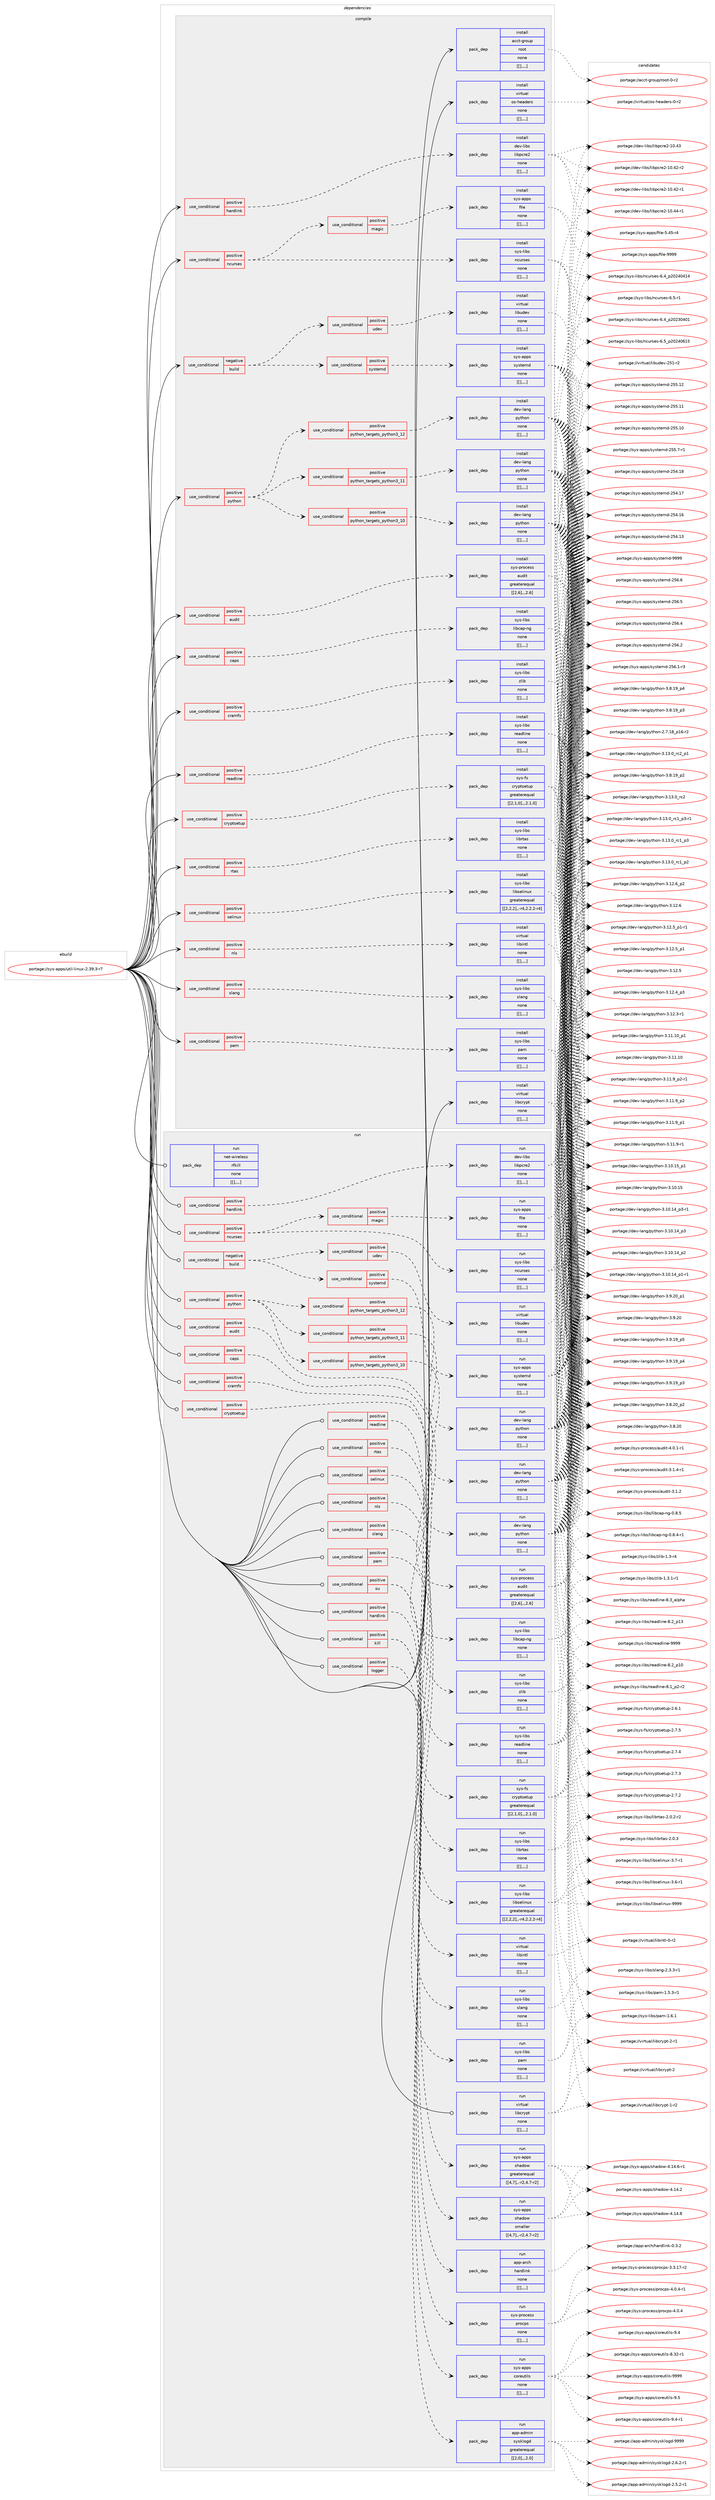 digraph prolog {

# *************
# Graph options
# *************

newrank=true;
concentrate=true;
compound=true;
graph [rankdir=LR,fontname=Helvetica,fontsize=10,ranksep=1.5];#, ranksep=2.5, nodesep=0.2];
edge  [arrowhead=vee];
node  [fontname=Helvetica,fontsize=10];

# **********
# The ebuild
# **********

subgraph cluster_leftcol {
color=gray;
label=<<i>ebuild</i>>;
id [label="portage://sys-apps/util-linux-2.39.3-r7", color=red, width=4, href="../sys-apps/util-linux-2.39.3-r7.svg"];
}

# ****************
# The dependencies
# ****************

subgraph cluster_midcol {
color=gray;
label=<<i>dependencies</i>>;
subgraph cluster_compile {
fillcolor="#eeeeee";
style=filled;
label=<<i>compile</i>>;
subgraph cond8148 {
dependency21615 [label=<<TABLE BORDER="0" CELLBORDER="1" CELLSPACING="0" CELLPADDING="4"><TR><TD ROWSPAN="3" CELLPADDING="10">use_conditional</TD></TR><TR><TD>negative</TD></TR><TR><TD>build</TD></TR></TABLE>>, shape=none, color=red];
subgraph cond8149 {
dependency21616 [label=<<TABLE BORDER="0" CELLBORDER="1" CELLSPACING="0" CELLPADDING="4"><TR><TD ROWSPAN="3" CELLPADDING="10">use_conditional</TD></TR><TR><TD>positive</TD></TR><TR><TD>systemd</TD></TR></TABLE>>, shape=none, color=red];
subgraph pack13411 {
dependency21617 [label=<<TABLE BORDER="0" CELLBORDER="1" CELLSPACING="0" CELLPADDING="4" WIDTH="220"><TR><TD ROWSPAN="6" CELLPADDING="30">pack_dep</TD></TR><TR><TD WIDTH="110">install</TD></TR><TR><TD>sys-apps</TD></TR><TR><TD>systemd</TD></TR><TR><TD>none</TD></TR><TR><TD>[[],,,,]</TD></TR></TABLE>>, shape=none, color=blue];
}
dependency21616:e -> dependency21617:w [weight=20,style="dashed",arrowhead="vee"];
}
dependency21615:e -> dependency21616:w [weight=20,style="dashed",arrowhead="vee"];
subgraph cond8150 {
dependency21618 [label=<<TABLE BORDER="0" CELLBORDER="1" CELLSPACING="0" CELLPADDING="4"><TR><TD ROWSPAN="3" CELLPADDING="10">use_conditional</TD></TR><TR><TD>positive</TD></TR><TR><TD>udev</TD></TR></TABLE>>, shape=none, color=red];
subgraph pack13412 {
dependency21619 [label=<<TABLE BORDER="0" CELLBORDER="1" CELLSPACING="0" CELLPADDING="4" WIDTH="220"><TR><TD ROWSPAN="6" CELLPADDING="30">pack_dep</TD></TR><TR><TD WIDTH="110">install</TD></TR><TR><TD>virtual</TD></TR><TR><TD>libudev</TD></TR><TR><TD>none</TD></TR><TR><TD>[[],,,,]</TD></TR></TABLE>>, shape=none, color=blue];
}
dependency21618:e -> dependency21619:w [weight=20,style="dashed",arrowhead="vee"];
}
dependency21615:e -> dependency21618:w [weight=20,style="dashed",arrowhead="vee"];
}
id:e -> dependency21615:w [weight=20,style="solid",arrowhead="vee"];
subgraph cond8151 {
dependency21620 [label=<<TABLE BORDER="0" CELLBORDER="1" CELLSPACING="0" CELLPADDING="4"><TR><TD ROWSPAN="3" CELLPADDING="10">use_conditional</TD></TR><TR><TD>positive</TD></TR><TR><TD>audit</TD></TR></TABLE>>, shape=none, color=red];
subgraph pack13413 {
dependency21621 [label=<<TABLE BORDER="0" CELLBORDER="1" CELLSPACING="0" CELLPADDING="4" WIDTH="220"><TR><TD ROWSPAN="6" CELLPADDING="30">pack_dep</TD></TR><TR><TD WIDTH="110">install</TD></TR><TR><TD>sys-process</TD></TR><TR><TD>audit</TD></TR><TR><TD>greaterequal</TD></TR><TR><TD>[[2,6],,,2.6]</TD></TR></TABLE>>, shape=none, color=blue];
}
dependency21620:e -> dependency21621:w [weight=20,style="dashed",arrowhead="vee"];
}
id:e -> dependency21620:w [weight=20,style="solid",arrowhead="vee"];
subgraph cond8152 {
dependency21622 [label=<<TABLE BORDER="0" CELLBORDER="1" CELLSPACING="0" CELLPADDING="4"><TR><TD ROWSPAN="3" CELLPADDING="10">use_conditional</TD></TR><TR><TD>positive</TD></TR><TR><TD>caps</TD></TR></TABLE>>, shape=none, color=red];
subgraph pack13414 {
dependency21623 [label=<<TABLE BORDER="0" CELLBORDER="1" CELLSPACING="0" CELLPADDING="4" WIDTH="220"><TR><TD ROWSPAN="6" CELLPADDING="30">pack_dep</TD></TR><TR><TD WIDTH="110">install</TD></TR><TR><TD>sys-libs</TD></TR><TR><TD>libcap-ng</TD></TR><TR><TD>none</TD></TR><TR><TD>[[],,,,]</TD></TR></TABLE>>, shape=none, color=blue];
}
dependency21622:e -> dependency21623:w [weight=20,style="dashed",arrowhead="vee"];
}
id:e -> dependency21622:w [weight=20,style="solid",arrowhead="vee"];
subgraph cond8153 {
dependency21624 [label=<<TABLE BORDER="0" CELLBORDER="1" CELLSPACING="0" CELLPADDING="4"><TR><TD ROWSPAN="3" CELLPADDING="10">use_conditional</TD></TR><TR><TD>positive</TD></TR><TR><TD>cramfs</TD></TR></TABLE>>, shape=none, color=red];
subgraph pack13415 {
dependency21625 [label=<<TABLE BORDER="0" CELLBORDER="1" CELLSPACING="0" CELLPADDING="4" WIDTH="220"><TR><TD ROWSPAN="6" CELLPADDING="30">pack_dep</TD></TR><TR><TD WIDTH="110">install</TD></TR><TR><TD>sys-libs</TD></TR><TR><TD>zlib</TD></TR><TR><TD>none</TD></TR><TR><TD>[[],,,,]</TD></TR></TABLE>>, shape=none, color=blue];
}
dependency21624:e -> dependency21625:w [weight=20,style="dashed",arrowhead="vee"];
}
id:e -> dependency21624:w [weight=20,style="solid",arrowhead="vee"];
subgraph cond8154 {
dependency21626 [label=<<TABLE BORDER="0" CELLBORDER="1" CELLSPACING="0" CELLPADDING="4"><TR><TD ROWSPAN="3" CELLPADDING="10">use_conditional</TD></TR><TR><TD>positive</TD></TR><TR><TD>cryptsetup</TD></TR></TABLE>>, shape=none, color=red];
subgraph pack13416 {
dependency21627 [label=<<TABLE BORDER="0" CELLBORDER="1" CELLSPACING="0" CELLPADDING="4" WIDTH="220"><TR><TD ROWSPAN="6" CELLPADDING="30">pack_dep</TD></TR><TR><TD WIDTH="110">install</TD></TR><TR><TD>sys-fs</TD></TR><TR><TD>cryptsetup</TD></TR><TR><TD>greaterequal</TD></TR><TR><TD>[[2,1,0],,,2.1.0]</TD></TR></TABLE>>, shape=none, color=blue];
}
dependency21626:e -> dependency21627:w [weight=20,style="dashed",arrowhead="vee"];
}
id:e -> dependency21626:w [weight=20,style="solid",arrowhead="vee"];
subgraph cond8155 {
dependency21628 [label=<<TABLE BORDER="0" CELLBORDER="1" CELLSPACING="0" CELLPADDING="4"><TR><TD ROWSPAN="3" CELLPADDING="10">use_conditional</TD></TR><TR><TD>positive</TD></TR><TR><TD>hardlink</TD></TR></TABLE>>, shape=none, color=red];
subgraph pack13417 {
dependency21629 [label=<<TABLE BORDER="0" CELLBORDER="1" CELLSPACING="0" CELLPADDING="4" WIDTH="220"><TR><TD ROWSPAN="6" CELLPADDING="30">pack_dep</TD></TR><TR><TD WIDTH="110">install</TD></TR><TR><TD>dev-libs</TD></TR><TR><TD>libpcre2</TD></TR><TR><TD>none</TD></TR><TR><TD>[[],,,,]</TD></TR></TABLE>>, shape=none, color=blue];
}
dependency21628:e -> dependency21629:w [weight=20,style="dashed",arrowhead="vee"];
}
id:e -> dependency21628:w [weight=20,style="solid",arrowhead="vee"];
subgraph cond8156 {
dependency21630 [label=<<TABLE BORDER="0" CELLBORDER="1" CELLSPACING="0" CELLPADDING="4"><TR><TD ROWSPAN="3" CELLPADDING="10">use_conditional</TD></TR><TR><TD>positive</TD></TR><TR><TD>ncurses</TD></TR></TABLE>>, shape=none, color=red];
subgraph pack13418 {
dependency21631 [label=<<TABLE BORDER="0" CELLBORDER="1" CELLSPACING="0" CELLPADDING="4" WIDTH="220"><TR><TD ROWSPAN="6" CELLPADDING="30">pack_dep</TD></TR><TR><TD WIDTH="110">install</TD></TR><TR><TD>sys-libs</TD></TR><TR><TD>ncurses</TD></TR><TR><TD>none</TD></TR><TR><TD>[[],,,,]</TD></TR></TABLE>>, shape=none, color=blue];
}
dependency21630:e -> dependency21631:w [weight=20,style="dashed",arrowhead="vee"];
subgraph cond8157 {
dependency21632 [label=<<TABLE BORDER="0" CELLBORDER="1" CELLSPACING="0" CELLPADDING="4"><TR><TD ROWSPAN="3" CELLPADDING="10">use_conditional</TD></TR><TR><TD>positive</TD></TR><TR><TD>magic</TD></TR></TABLE>>, shape=none, color=red];
subgraph pack13419 {
dependency21633 [label=<<TABLE BORDER="0" CELLBORDER="1" CELLSPACING="0" CELLPADDING="4" WIDTH="220"><TR><TD ROWSPAN="6" CELLPADDING="30">pack_dep</TD></TR><TR><TD WIDTH="110">install</TD></TR><TR><TD>sys-apps</TD></TR><TR><TD>file</TD></TR><TR><TD>none</TD></TR><TR><TD>[[],,,,]</TD></TR></TABLE>>, shape=none, color=blue];
}
dependency21632:e -> dependency21633:w [weight=20,style="dashed",arrowhead="vee"];
}
dependency21630:e -> dependency21632:w [weight=20,style="dashed",arrowhead="vee"];
}
id:e -> dependency21630:w [weight=20,style="solid",arrowhead="vee"];
subgraph cond8158 {
dependency21634 [label=<<TABLE BORDER="0" CELLBORDER="1" CELLSPACING="0" CELLPADDING="4"><TR><TD ROWSPAN="3" CELLPADDING="10">use_conditional</TD></TR><TR><TD>positive</TD></TR><TR><TD>nls</TD></TR></TABLE>>, shape=none, color=red];
subgraph pack13420 {
dependency21635 [label=<<TABLE BORDER="0" CELLBORDER="1" CELLSPACING="0" CELLPADDING="4" WIDTH="220"><TR><TD ROWSPAN="6" CELLPADDING="30">pack_dep</TD></TR><TR><TD WIDTH="110">install</TD></TR><TR><TD>virtual</TD></TR><TR><TD>libintl</TD></TR><TR><TD>none</TD></TR><TR><TD>[[],,,,]</TD></TR></TABLE>>, shape=none, color=blue];
}
dependency21634:e -> dependency21635:w [weight=20,style="dashed",arrowhead="vee"];
}
id:e -> dependency21634:w [weight=20,style="solid",arrowhead="vee"];
subgraph cond8159 {
dependency21636 [label=<<TABLE BORDER="0" CELLBORDER="1" CELLSPACING="0" CELLPADDING="4"><TR><TD ROWSPAN="3" CELLPADDING="10">use_conditional</TD></TR><TR><TD>positive</TD></TR><TR><TD>pam</TD></TR></TABLE>>, shape=none, color=red];
subgraph pack13421 {
dependency21637 [label=<<TABLE BORDER="0" CELLBORDER="1" CELLSPACING="0" CELLPADDING="4" WIDTH="220"><TR><TD ROWSPAN="6" CELLPADDING="30">pack_dep</TD></TR><TR><TD WIDTH="110">install</TD></TR><TR><TD>sys-libs</TD></TR><TR><TD>pam</TD></TR><TR><TD>none</TD></TR><TR><TD>[[],,,,]</TD></TR></TABLE>>, shape=none, color=blue];
}
dependency21636:e -> dependency21637:w [weight=20,style="dashed",arrowhead="vee"];
}
id:e -> dependency21636:w [weight=20,style="solid",arrowhead="vee"];
subgraph cond8160 {
dependency21638 [label=<<TABLE BORDER="0" CELLBORDER="1" CELLSPACING="0" CELLPADDING="4"><TR><TD ROWSPAN="3" CELLPADDING="10">use_conditional</TD></TR><TR><TD>positive</TD></TR><TR><TD>python</TD></TR></TABLE>>, shape=none, color=red];
subgraph cond8161 {
dependency21639 [label=<<TABLE BORDER="0" CELLBORDER="1" CELLSPACING="0" CELLPADDING="4"><TR><TD ROWSPAN="3" CELLPADDING="10">use_conditional</TD></TR><TR><TD>positive</TD></TR><TR><TD>python_targets_python3_10</TD></TR></TABLE>>, shape=none, color=red];
subgraph pack13422 {
dependency21640 [label=<<TABLE BORDER="0" CELLBORDER="1" CELLSPACING="0" CELLPADDING="4" WIDTH="220"><TR><TD ROWSPAN="6" CELLPADDING="30">pack_dep</TD></TR><TR><TD WIDTH="110">install</TD></TR><TR><TD>dev-lang</TD></TR><TR><TD>python</TD></TR><TR><TD>none</TD></TR><TR><TD>[[],,,,]</TD></TR></TABLE>>, shape=none, color=blue];
}
dependency21639:e -> dependency21640:w [weight=20,style="dashed",arrowhead="vee"];
}
dependency21638:e -> dependency21639:w [weight=20,style="dashed",arrowhead="vee"];
subgraph cond8162 {
dependency21641 [label=<<TABLE BORDER="0" CELLBORDER="1" CELLSPACING="0" CELLPADDING="4"><TR><TD ROWSPAN="3" CELLPADDING="10">use_conditional</TD></TR><TR><TD>positive</TD></TR><TR><TD>python_targets_python3_11</TD></TR></TABLE>>, shape=none, color=red];
subgraph pack13423 {
dependency21642 [label=<<TABLE BORDER="0" CELLBORDER="1" CELLSPACING="0" CELLPADDING="4" WIDTH="220"><TR><TD ROWSPAN="6" CELLPADDING="30">pack_dep</TD></TR><TR><TD WIDTH="110">install</TD></TR><TR><TD>dev-lang</TD></TR><TR><TD>python</TD></TR><TR><TD>none</TD></TR><TR><TD>[[],,,,]</TD></TR></TABLE>>, shape=none, color=blue];
}
dependency21641:e -> dependency21642:w [weight=20,style="dashed",arrowhead="vee"];
}
dependency21638:e -> dependency21641:w [weight=20,style="dashed",arrowhead="vee"];
subgraph cond8163 {
dependency21643 [label=<<TABLE BORDER="0" CELLBORDER="1" CELLSPACING="0" CELLPADDING="4"><TR><TD ROWSPAN="3" CELLPADDING="10">use_conditional</TD></TR><TR><TD>positive</TD></TR><TR><TD>python_targets_python3_12</TD></TR></TABLE>>, shape=none, color=red];
subgraph pack13424 {
dependency21644 [label=<<TABLE BORDER="0" CELLBORDER="1" CELLSPACING="0" CELLPADDING="4" WIDTH="220"><TR><TD ROWSPAN="6" CELLPADDING="30">pack_dep</TD></TR><TR><TD WIDTH="110">install</TD></TR><TR><TD>dev-lang</TD></TR><TR><TD>python</TD></TR><TR><TD>none</TD></TR><TR><TD>[[],,,,]</TD></TR></TABLE>>, shape=none, color=blue];
}
dependency21643:e -> dependency21644:w [weight=20,style="dashed",arrowhead="vee"];
}
dependency21638:e -> dependency21643:w [weight=20,style="dashed",arrowhead="vee"];
}
id:e -> dependency21638:w [weight=20,style="solid",arrowhead="vee"];
subgraph cond8164 {
dependency21645 [label=<<TABLE BORDER="0" CELLBORDER="1" CELLSPACING="0" CELLPADDING="4"><TR><TD ROWSPAN="3" CELLPADDING="10">use_conditional</TD></TR><TR><TD>positive</TD></TR><TR><TD>readline</TD></TR></TABLE>>, shape=none, color=red];
subgraph pack13425 {
dependency21646 [label=<<TABLE BORDER="0" CELLBORDER="1" CELLSPACING="0" CELLPADDING="4" WIDTH="220"><TR><TD ROWSPAN="6" CELLPADDING="30">pack_dep</TD></TR><TR><TD WIDTH="110">install</TD></TR><TR><TD>sys-libs</TD></TR><TR><TD>readline</TD></TR><TR><TD>none</TD></TR><TR><TD>[[],,,,]</TD></TR></TABLE>>, shape=none, color=blue];
}
dependency21645:e -> dependency21646:w [weight=20,style="dashed",arrowhead="vee"];
}
id:e -> dependency21645:w [weight=20,style="solid",arrowhead="vee"];
subgraph cond8165 {
dependency21647 [label=<<TABLE BORDER="0" CELLBORDER="1" CELLSPACING="0" CELLPADDING="4"><TR><TD ROWSPAN="3" CELLPADDING="10">use_conditional</TD></TR><TR><TD>positive</TD></TR><TR><TD>rtas</TD></TR></TABLE>>, shape=none, color=red];
subgraph pack13426 {
dependency21648 [label=<<TABLE BORDER="0" CELLBORDER="1" CELLSPACING="0" CELLPADDING="4" WIDTH="220"><TR><TD ROWSPAN="6" CELLPADDING="30">pack_dep</TD></TR><TR><TD WIDTH="110">install</TD></TR><TR><TD>sys-libs</TD></TR><TR><TD>librtas</TD></TR><TR><TD>none</TD></TR><TR><TD>[[],,,,]</TD></TR></TABLE>>, shape=none, color=blue];
}
dependency21647:e -> dependency21648:w [weight=20,style="dashed",arrowhead="vee"];
}
id:e -> dependency21647:w [weight=20,style="solid",arrowhead="vee"];
subgraph cond8166 {
dependency21649 [label=<<TABLE BORDER="0" CELLBORDER="1" CELLSPACING="0" CELLPADDING="4"><TR><TD ROWSPAN="3" CELLPADDING="10">use_conditional</TD></TR><TR><TD>positive</TD></TR><TR><TD>selinux</TD></TR></TABLE>>, shape=none, color=red];
subgraph pack13427 {
dependency21650 [label=<<TABLE BORDER="0" CELLBORDER="1" CELLSPACING="0" CELLPADDING="4" WIDTH="220"><TR><TD ROWSPAN="6" CELLPADDING="30">pack_dep</TD></TR><TR><TD WIDTH="110">install</TD></TR><TR><TD>sys-libs</TD></TR><TR><TD>libselinux</TD></TR><TR><TD>greaterequal</TD></TR><TR><TD>[[2,2,2],,-r4,2.2.2-r4]</TD></TR></TABLE>>, shape=none, color=blue];
}
dependency21649:e -> dependency21650:w [weight=20,style="dashed",arrowhead="vee"];
}
id:e -> dependency21649:w [weight=20,style="solid",arrowhead="vee"];
subgraph cond8167 {
dependency21651 [label=<<TABLE BORDER="0" CELLBORDER="1" CELLSPACING="0" CELLPADDING="4"><TR><TD ROWSPAN="3" CELLPADDING="10">use_conditional</TD></TR><TR><TD>positive</TD></TR><TR><TD>slang</TD></TR></TABLE>>, shape=none, color=red];
subgraph pack13428 {
dependency21652 [label=<<TABLE BORDER="0" CELLBORDER="1" CELLSPACING="0" CELLPADDING="4" WIDTH="220"><TR><TD ROWSPAN="6" CELLPADDING="30">pack_dep</TD></TR><TR><TD WIDTH="110">install</TD></TR><TR><TD>sys-libs</TD></TR><TR><TD>slang</TD></TR><TR><TD>none</TD></TR><TR><TD>[[],,,,]</TD></TR></TABLE>>, shape=none, color=blue];
}
dependency21651:e -> dependency21652:w [weight=20,style="dashed",arrowhead="vee"];
}
id:e -> dependency21651:w [weight=20,style="solid",arrowhead="vee"];
subgraph pack13429 {
dependency21653 [label=<<TABLE BORDER="0" CELLBORDER="1" CELLSPACING="0" CELLPADDING="4" WIDTH="220"><TR><TD ROWSPAN="6" CELLPADDING="30">pack_dep</TD></TR><TR><TD WIDTH="110">install</TD></TR><TR><TD>acct-group</TD></TR><TR><TD>root</TD></TR><TR><TD>none</TD></TR><TR><TD>[[],,,,]</TD></TR></TABLE>>, shape=none, color=blue];
}
id:e -> dependency21653:w [weight=20,style="solid",arrowhead="vee"];
subgraph pack13430 {
dependency21654 [label=<<TABLE BORDER="0" CELLBORDER="1" CELLSPACING="0" CELLPADDING="4" WIDTH="220"><TR><TD ROWSPAN="6" CELLPADDING="30">pack_dep</TD></TR><TR><TD WIDTH="110">install</TD></TR><TR><TD>virtual</TD></TR><TR><TD>libcrypt</TD></TR><TR><TD>none</TD></TR><TR><TD>[[],,,,]</TD></TR></TABLE>>, shape=none, color=blue];
}
id:e -> dependency21654:w [weight=20,style="solid",arrowhead="vee"];
subgraph pack13431 {
dependency21655 [label=<<TABLE BORDER="0" CELLBORDER="1" CELLSPACING="0" CELLPADDING="4" WIDTH="220"><TR><TD ROWSPAN="6" CELLPADDING="30">pack_dep</TD></TR><TR><TD WIDTH="110">install</TD></TR><TR><TD>virtual</TD></TR><TR><TD>os-headers</TD></TR><TR><TD>none</TD></TR><TR><TD>[[],,,,]</TD></TR></TABLE>>, shape=none, color=blue];
}
id:e -> dependency21655:w [weight=20,style="solid",arrowhead="vee"];
}
subgraph cluster_compileandrun {
fillcolor="#eeeeee";
style=filled;
label=<<i>compile and run</i>>;
}
subgraph cluster_run {
fillcolor="#eeeeee";
style=filled;
label=<<i>run</i>>;
subgraph cond8168 {
dependency21656 [label=<<TABLE BORDER="0" CELLBORDER="1" CELLSPACING="0" CELLPADDING="4"><TR><TD ROWSPAN="3" CELLPADDING="10">use_conditional</TD></TR><TR><TD>negative</TD></TR><TR><TD>build</TD></TR></TABLE>>, shape=none, color=red];
subgraph cond8169 {
dependency21657 [label=<<TABLE BORDER="0" CELLBORDER="1" CELLSPACING="0" CELLPADDING="4"><TR><TD ROWSPAN="3" CELLPADDING="10">use_conditional</TD></TR><TR><TD>positive</TD></TR><TR><TD>systemd</TD></TR></TABLE>>, shape=none, color=red];
subgraph pack13432 {
dependency21658 [label=<<TABLE BORDER="0" CELLBORDER="1" CELLSPACING="0" CELLPADDING="4" WIDTH="220"><TR><TD ROWSPAN="6" CELLPADDING="30">pack_dep</TD></TR><TR><TD WIDTH="110">run</TD></TR><TR><TD>sys-apps</TD></TR><TR><TD>systemd</TD></TR><TR><TD>none</TD></TR><TR><TD>[[],,,,]</TD></TR></TABLE>>, shape=none, color=blue];
}
dependency21657:e -> dependency21658:w [weight=20,style="dashed",arrowhead="vee"];
}
dependency21656:e -> dependency21657:w [weight=20,style="dashed",arrowhead="vee"];
subgraph cond8170 {
dependency21659 [label=<<TABLE BORDER="0" CELLBORDER="1" CELLSPACING="0" CELLPADDING="4"><TR><TD ROWSPAN="3" CELLPADDING="10">use_conditional</TD></TR><TR><TD>positive</TD></TR><TR><TD>udev</TD></TR></TABLE>>, shape=none, color=red];
subgraph pack13433 {
dependency21660 [label=<<TABLE BORDER="0" CELLBORDER="1" CELLSPACING="0" CELLPADDING="4" WIDTH="220"><TR><TD ROWSPAN="6" CELLPADDING="30">pack_dep</TD></TR><TR><TD WIDTH="110">run</TD></TR><TR><TD>virtual</TD></TR><TR><TD>libudev</TD></TR><TR><TD>none</TD></TR><TR><TD>[[],,,,]</TD></TR></TABLE>>, shape=none, color=blue];
}
dependency21659:e -> dependency21660:w [weight=20,style="dashed",arrowhead="vee"];
}
dependency21656:e -> dependency21659:w [weight=20,style="dashed",arrowhead="vee"];
}
id:e -> dependency21656:w [weight=20,style="solid",arrowhead="odot"];
subgraph cond8171 {
dependency21661 [label=<<TABLE BORDER="0" CELLBORDER="1" CELLSPACING="0" CELLPADDING="4"><TR><TD ROWSPAN="3" CELLPADDING="10">use_conditional</TD></TR><TR><TD>positive</TD></TR><TR><TD>audit</TD></TR></TABLE>>, shape=none, color=red];
subgraph pack13434 {
dependency21662 [label=<<TABLE BORDER="0" CELLBORDER="1" CELLSPACING="0" CELLPADDING="4" WIDTH="220"><TR><TD ROWSPAN="6" CELLPADDING="30">pack_dep</TD></TR><TR><TD WIDTH="110">run</TD></TR><TR><TD>sys-process</TD></TR><TR><TD>audit</TD></TR><TR><TD>greaterequal</TD></TR><TR><TD>[[2,6],,,2.6]</TD></TR></TABLE>>, shape=none, color=blue];
}
dependency21661:e -> dependency21662:w [weight=20,style="dashed",arrowhead="vee"];
}
id:e -> dependency21661:w [weight=20,style="solid",arrowhead="odot"];
subgraph cond8172 {
dependency21663 [label=<<TABLE BORDER="0" CELLBORDER="1" CELLSPACING="0" CELLPADDING="4"><TR><TD ROWSPAN="3" CELLPADDING="10">use_conditional</TD></TR><TR><TD>positive</TD></TR><TR><TD>caps</TD></TR></TABLE>>, shape=none, color=red];
subgraph pack13435 {
dependency21664 [label=<<TABLE BORDER="0" CELLBORDER="1" CELLSPACING="0" CELLPADDING="4" WIDTH="220"><TR><TD ROWSPAN="6" CELLPADDING="30">pack_dep</TD></TR><TR><TD WIDTH="110">run</TD></TR><TR><TD>sys-libs</TD></TR><TR><TD>libcap-ng</TD></TR><TR><TD>none</TD></TR><TR><TD>[[],,,,]</TD></TR></TABLE>>, shape=none, color=blue];
}
dependency21663:e -> dependency21664:w [weight=20,style="dashed",arrowhead="vee"];
}
id:e -> dependency21663:w [weight=20,style="solid",arrowhead="odot"];
subgraph cond8173 {
dependency21665 [label=<<TABLE BORDER="0" CELLBORDER="1" CELLSPACING="0" CELLPADDING="4"><TR><TD ROWSPAN="3" CELLPADDING="10">use_conditional</TD></TR><TR><TD>positive</TD></TR><TR><TD>cramfs</TD></TR></TABLE>>, shape=none, color=red];
subgraph pack13436 {
dependency21666 [label=<<TABLE BORDER="0" CELLBORDER="1" CELLSPACING="0" CELLPADDING="4" WIDTH="220"><TR><TD ROWSPAN="6" CELLPADDING="30">pack_dep</TD></TR><TR><TD WIDTH="110">run</TD></TR><TR><TD>sys-libs</TD></TR><TR><TD>zlib</TD></TR><TR><TD>none</TD></TR><TR><TD>[[],,,,]</TD></TR></TABLE>>, shape=none, color=blue];
}
dependency21665:e -> dependency21666:w [weight=20,style="dashed",arrowhead="vee"];
}
id:e -> dependency21665:w [weight=20,style="solid",arrowhead="odot"];
subgraph cond8174 {
dependency21667 [label=<<TABLE BORDER="0" CELLBORDER="1" CELLSPACING="0" CELLPADDING="4"><TR><TD ROWSPAN="3" CELLPADDING="10">use_conditional</TD></TR><TR><TD>positive</TD></TR><TR><TD>cryptsetup</TD></TR></TABLE>>, shape=none, color=red];
subgraph pack13437 {
dependency21668 [label=<<TABLE BORDER="0" CELLBORDER="1" CELLSPACING="0" CELLPADDING="4" WIDTH="220"><TR><TD ROWSPAN="6" CELLPADDING="30">pack_dep</TD></TR><TR><TD WIDTH="110">run</TD></TR><TR><TD>sys-fs</TD></TR><TR><TD>cryptsetup</TD></TR><TR><TD>greaterequal</TD></TR><TR><TD>[[2,1,0],,,2.1.0]</TD></TR></TABLE>>, shape=none, color=blue];
}
dependency21667:e -> dependency21668:w [weight=20,style="dashed",arrowhead="vee"];
}
id:e -> dependency21667:w [weight=20,style="solid",arrowhead="odot"];
subgraph cond8175 {
dependency21669 [label=<<TABLE BORDER="0" CELLBORDER="1" CELLSPACING="0" CELLPADDING="4"><TR><TD ROWSPAN="3" CELLPADDING="10">use_conditional</TD></TR><TR><TD>positive</TD></TR><TR><TD>hardlink</TD></TR></TABLE>>, shape=none, color=red];
subgraph pack13438 {
dependency21670 [label=<<TABLE BORDER="0" CELLBORDER="1" CELLSPACING="0" CELLPADDING="4" WIDTH="220"><TR><TD ROWSPAN="6" CELLPADDING="30">pack_dep</TD></TR><TR><TD WIDTH="110">run</TD></TR><TR><TD>dev-libs</TD></TR><TR><TD>libpcre2</TD></TR><TR><TD>none</TD></TR><TR><TD>[[],,,,]</TD></TR></TABLE>>, shape=none, color=blue];
}
dependency21669:e -> dependency21670:w [weight=20,style="dashed",arrowhead="vee"];
}
id:e -> dependency21669:w [weight=20,style="solid",arrowhead="odot"];
subgraph cond8176 {
dependency21671 [label=<<TABLE BORDER="0" CELLBORDER="1" CELLSPACING="0" CELLPADDING="4"><TR><TD ROWSPAN="3" CELLPADDING="10">use_conditional</TD></TR><TR><TD>positive</TD></TR><TR><TD>hardlink</TD></TR></TABLE>>, shape=none, color=red];
subgraph pack13439 {
dependency21672 [label=<<TABLE BORDER="0" CELLBORDER="1" CELLSPACING="0" CELLPADDING="4" WIDTH="220"><TR><TD ROWSPAN="6" CELLPADDING="30">pack_dep</TD></TR><TR><TD WIDTH="110">run</TD></TR><TR><TD>app-arch</TD></TR><TR><TD>hardlink</TD></TR><TR><TD>none</TD></TR><TR><TD>[[],,,,]</TD></TR></TABLE>>, shape=none, color=blue];
}
dependency21671:e -> dependency21672:w [weight=20,style="dashed",arrowhead="vee"];
}
id:e -> dependency21671:w [weight=20,style="solid",arrowhead="odot"];
subgraph cond8177 {
dependency21673 [label=<<TABLE BORDER="0" CELLBORDER="1" CELLSPACING="0" CELLPADDING="4"><TR><TD ROWSPAN="3" CELLPADDING="10">use_conditional</TD></TR><TR><TD>positive</TD></TR><TR><TD>kill</TD></TR></TABLE>>, shape=none, color=red];
subgraph pack13440 {
dependency21674 [label=<<TABLE BORDER="0" CELLBORDER="1" CELLSPACING="0" CELLPADDING="4" WIDTH="220"><TR><TD ROWSPAN="6" CELLPADDING="30">pack_dep</TD></TR><TR><TD WIDTH="110">run</TD></TR><TR><TD>sys-apps</TD></TR><TR><TD>coreutils</TD></TR><TR><TD>none</TD></TR><TR><TD>[[],,,,]</TD></TR></TABLE>>, shape=none, color=blue];
}
dependency21673:e -> dependency21674:w [weight=20,style="dashed",arrowhead="vee"];
subgraph pack13441 {
dependency21675 [label=<<TABLE BORDER="0" CELLBORDER="1" CELLSPACING="0" CELLPADDING="4" WIDTH="220"><TR><TD ROWSPAN="6" CELLPADDING="30">pack_dep</TD></TR><TR><TD WIDTH="110">run</TD></TR><TR><TD>sys-process</TD></TR><TR><TD>procps</TD></TR><TR><TD>none</TD></TR><TR><TD>[[],,,,]</TD></TR></TABLE>>, shape=none, color=blue];
}
dependency21673:e -> dependency21675:w [weight=20,style="dashed",arrowhead="vee"];
}
id:e -> dependency21673:w [weight=20,style="solid",arrowhead="odot"];
subgraph cond8178 {
dependency21676 [label=<<TABLE BORDER="0" CELLBORDER="1" CELLSPACING="0" CELLPADDING="4"><TR><TD ROWSPAN="3" CELLPADDING="10">use_conditional</TD></TR><TR><TD>positive</TD></TR><TR><TD>logger</TD></TR></TABLE>>, shape=none, color=red];
subgraph pack13442 {
dependency21677 [label=<<TABLE BORDER="0" CELLBORDER="1" CELLSPACING="0" CELLPADDING="4" WIDTH="220"><TR><TD ROWSPAN="6" CELLPADDING="30">pack_dep</TD></TR><TR><TD WIDTH="110">run</TD></TR><TR><TD>app-admin</TD></TR><TR><TD>sysklogd</TD></TR><TR><TD>greaterequal</TD></TR><TR><TD>[[2,0],,,2.0]</TD></TR></TABLE>>, shape=none, color=blue];
}
dependency21676:e -> dependency21677:w [weight=20,style="dashed",arrowhead="vee"];
}
id:e -> dependency21676:w [weight=20,style="solid",arrowhead="odot"];
subgraph cond8179 {
dependency21678 [label=<<TABLE BORDER="0" CELLBORDER="1" CELLSPACING="0" CELLPADDING="4"><TR><TD ROWSPAN="3" CELLPADDING="10">use_conditional</TD></TR><TR><TD>positive</TD></TR><TR><TD>ncurses</TD></TR></TABLE>>, shape=none, color=red];
subgraph pack13443 {
dependency21679 [label=<<TABLE BORDER="0" CELLBORDER="1" CELLSPACING="0" CELLPADDING="4" WIDTH="220"><TR><TD ROWSPAN="6" CELLPADDING="30">pack_dep</TD></TR><TR><TD WIDTH="110">run</TD></TR><TR><TD>sys-libs</TD></TR><TR><TD>ncurses</TD></TR><TR><TD>none</TD></TR><TR><TD>[[],,,,]</TD></TR></TABLE>>, shape=none, color=blue];
}
dependency21678:e -> dependency21679:w [weight=20,style="dashed",arrowhead="vee"];
subgraph cond8180 {
dependency21680 [label=<<TABLE BORDER="0" CELLBORDER="1" CELLSPACING="0" CELLPADDING="4"><TR><TD ROWSPAN="3" CELLPADDING="10">use_conditional</TD></TR><TR><TD>positive</TD></TR><TR><TD>magic</TD></TR></TABLE>>, shape=none, color=red];
subgraph pack13444 {
dependency21681 [label=<<TABLE BORDER="0" CELLBORDER="1" CELLSPACING="0" CELLPADDING="4" WIDTH="220"><TR><TD ROWSPAN="6" CELLPADDING="30">pack_dep</TD></TR><TR><TD WIDTH="110">run</TD></TR><TR><TD>sys-apps</TD></TR><TR><TD>file</TD></TR><TR><TD>none</TD></TR><TR><TD>[[],,,,]</TD></TR></TABLE>>, shape=none, color=blue];
}
dependency21680:e -> dependency21681:w [weight=20,style="dashed",arrowhead="vee"];
}
dependency21678:e -> dependency21680:w [weight=20,style="dashed",arrowhead="vee"];
}
id:e -> dependency21678:w [weight=20,style="solid",arrowhead="odot"];
subgraph cond8181 {
dependency21682 [label=<<TABLE BORDER="0" CELLBORDER="1" CELLSPACING="0" CELLPADDING="4"><TR><TD ROWSPAN="3" CELLPADDING="10">use_conditional</TD></TR><TR><TD>positive</TD></TR><TR><TD>nls</TD></TR></TABLE>>, shape=none, color=red];
subgraph pack13445 {
dependency21683 [label=<<TABLE BORDER="0" CELLBORDER="1" CELLSPACING="0" CELLPADDING="4" WIDTH="220"><TR><TD ROWSPAN="6" CELLPADDING="30">pack_dep</TD></TR><TR><TD WIDTH="110">run</TD></TR><TR><TD>virtual</TD></TR><TR><TD>libintl</TD></TR><TR><TD>none</TD></TR><TR><TD>[[],,,,]</TD></TR></TABLE>>, shape=none, color=blue];
}
dependency21682:e -> dependency21683:w [weight=20,style="dashed",arrowhead="vee"];
}
id:e -> dependency21682:w [weight=20,style="solid",arrowhead="odot"];
subgraph cond8182 {
dependency21684 [label=<<TABLE BORDER="0" CELLBORDER="1" CELLSPACING="0" CELLPADDING="4"><TR><TD ROWSPAN="3" CELLPADDING="10">use_conditional</TD></TR><TR><TD>positive</TD></TR><TR><TD>pam</TD></TR></TABLE>>, shape=none, color=red];
subgraph pack13446 {
dependency21685 [label=<<TABLE BORDER="0" CELLBORDER="1" CELLSPACING="0" CELLPADDING="4" WIDTH="220"><TR><TD ROWSPAN="6" CELLPADDING="30">pack_dep</TD></TR><TR><TD WIDTH="110">run</TD></TR><TR><TD>sys-libs</TD></TR><TR><TD>pam</TD></TR><TR><TD>none</TD></TR><TR><TD>[[],,,,]</TD></TR></TABLE>>, shape=none, color=blue];
}
dependency21684:e -> dependency21685:w [weight=20,style="dashed",arrowhead="vee"];
}
id:e -> dependency21684:w [weight=20,style="solid",arrowhead="odot"];
subgraph cond8183 {
dependency21686 [label=<<TABLE BORDER="0" CELLBORDER="1" CELLSPACING="0" CELLPADDING="4"><TR><TD ROWSPAN="3" CELLPADDING="10">use_conditional</TD></TR><TR><TD>positive</TD></TR><TR><TD>python</TD></TR></TABLE>>, shape=none, color=red];
subgraph cond8184 {
dependency21687 [label=<<TABLE BORDER="0" CELLBORDER="1" CELLSPACING="0" CELLPADDING="4"><TR><TD ROWSPAN="3" CELLPADDING="10">use_conditional</TD></TR><TR><TD>positive</TD></TR><TR><TD>python_targets_python3_10</TD></TR></TABLE>>, shape=none, color=red];
subgraph pack13447 {
dependency21688 [label=<<TABLE BORDER="0" CELLBORDER="1" CELLSPACING="0" CELLPADDING="4" WIDTH="220"><TR><TD ROWSPAN="6" CELLPADDING="30">pack_dep</TD></TR><TR><TD WIDTH="110">run</TD></TR><TR><TD>dev-lang</TD></TR><TR><TD>python</TD></TR><TR><TD>none</TD></TR><TR><TD>[[],,,,]</TD></TR></TABLE>>, shape=none, color=blue];
}
dependency21687:e -> dependency21688:w [weight=20,style="dashed",arrowhead="vee"];
}
dependency21686:e -> dependency21687:w [weight=20,style="dashed",arrowhead="vee"];
subgraph cond8185 {
dependency21689 [label=<<TABLE BORDER="0" CELLBORDER="1" CELLSPACING="0" CELLPADDING="4"><TR><TD ROWSPAN="3" CELLPADDING="10">use_conditional</TD></TR><TR><TD>positive</TD></TR><TR><TD>python_targets_python3_11</TD></TR></TABLE>>, shape=none, color=red];
subgraph pack13448 {
dependency21690 [label=<<TABLE BORDER="0" CELLBORDER="1" CELLSPACING="0" CELLPADDING="4" WIDTH="220"><TR><TD ROWSPAN="6" CELLPADDING="30">pack_dep</TD></TR><TR><TD WIDTH="110">run</TD></TR><TR><TD>dev-lang</TD></TR><TR><TD>python</TD></TR><TR><TD>none</TD></TR><TR><TD>[[],,,,]</TD></TR></TABLE>>, shape=none, color=blue];
}
dependency21689:e -> dependency21690:w [weight=20,style="dashed",arrowhead="vee"];
}
dependency21686:e -> dependency21689:w [weight=20,style="dashed",arrowhead="vee"];
subgraph cond8186 {
dependency21691 [label=<<TABLE BORDER="0" CELLBORDER="1" CELLSPACING="0" CELLPADDING="4"><TR><TD ROWSPAN="3" CELLPADDING="10">use_conditional</TD></TR><TR><TD>positive</TD></TR><TR><TD>python_targets_python3_12</TD></TR></TABLE>>, shape=none, color=red];
subgraph pack13449 {
dependency21692 [label=<<TABLE BORDER="0" CELLBORDER="1" CELLSPACING="0" CELLPADDING="4" WIDTH="220"><TR><TD ROWSPAN="6" CELLPADDING="30">pack_dep</TD></TR><TR><TD WIDTH="110">run</TD></TR><TR><TD>dev-lang</TD></TR><TR><TD>python</TD></TR><TR><TD>none</TD></TR><TR><TD>[[],,,,]</TD></TR></TABLE>>, shape=none, color=blue];
}
dependency21691:e -> dependency21692:w [weight=20,style="dashed",arrowhead="vee"];
}
dependency21686:e -> dependency21691:w [weight=20,style="dashed",arrowhead="vee"];
}
id:e -> dependency21686:w [weight=20,style="solid",arrowhead="odot"];
subgraph cond8187 {
dependency21693 [label=<<TABLE BORDER="0" CELLBORDER="1" CELLSPACING="0" CELLPADDING="4"><TR><TD ROWSPAN="3" CELLPADDING="10">use_conditional</TD></TR><TR><TD>positive</TD></TR><TR><TD>readline</TD></TR></TABLE>>, shape=none, color=red];
subgraph pack13450 {
dependency21694 [label=<<TABLE BORDER="0" CELLBORDER="1" CELLSPACING="0" CELLPADDING="4" WIDTH="220"><TR><TD ROWSPAN="6" CELLPADDING="30">pack_dep</TD></TR><TR><TD WIDTH="110">run</TD></TR><TR><TD>sys-libs</TD></TR><TR><TD>readline</TD></TR><TR><TD>none</TD></TR><TR><TD>[[],,,,]</TD></TR></TABLE>>, shape=none, color=blue];
}
dependency21693:e -> dependency21694:w [weight=20,style="dashed",arrowhead="vee"];
}
id:e -> dependency21693:w [weight=20,style="solid",arrowhead="odot"];
subgraph cond8188 {
dependency21695 [label=<<TABLE BORDER="0" CELLBORDER="1" CELLSPACING="0" CELLPADDING="4"><TR><TD ROWSPAN="3" CELLPADDING="10">use_conditional</TD></TR><TR><TD>positive</TD></TR><TR><TD>rtas</TD></TR></TABLE>>, shape=none, color=red];
subgraph pack13451 {
dependency21696 [label=<<TABLE BORDER="0" CELLBORDER="1" CELLSPACING="0" CELLPADDING="4" WIDTH="220"><TR><TD ROWSPAN="6" CELLPADDING="30">pack_dep</TD></TR><TR><TD WIDTH="110">run</TD></TR><TR><TD>sys-libs</TD></TR><TR><TD>librtas</TD></TR><TR><TD>none</TD></TR><TR><TD>[[],,,,]</TD></TR></TABLE>>, shape=none, color=blue];
}
dependency21695:e -> dependency21696:w [weight=20,style="dashed",arrowhead="vee"];
}
id:e -> dependency21695:w [weight=20,style="solid",arrowhead="odot"];
subgraph cond8189 {
dependency21697 [label=<<TABLE BORDER="0" CELLBORDER="1" CELLSPACING="0" CELLPADDING="4"><TR><TD ROWSPAN="3" CELLPADDING="10">use_conditional</TD></TR><TR><TD>positive</TD></TR><TR><TD>selinux</TD></TR></TABLE>>, shape=none, color=red];
subgraph pack13452 {
dependency21698 [label=<<TABLE BORDER="0" CELLBORDER="1" CELLSPACING="0" CELLPADDING="4" WIDTH="220"><TR><TD ROWSPAN="6" CELLPADDING="30">pack_dep</TD></TR><TR><TD WIDTH="110">run</TD></TR><TR><TD>sys-libs</TD></TR><TR><TD>libselinux</TD></TR><TR><TD>greaterequal</TD></TR><TR><TD>[[2,2,2],,-r4,2.2.2-r4]</TD></TR></TABLE>>, shape=none, color=blue];
}
dependency21697:e -> dependency21698:w [weight=20,style="dashed",arrowhead="vee"];
}
id:e -> dependency21697:w [weight=20,style="solid",arrowhead="odot"];
subgraph cond8190 {
dependency21699 [label=<<TABLE BORDER="0" CELLBORDER="1" CELLSPACING="0" CELLPADDING="4"><TR><TD ROWSPAN="3" CELLPADDING="10">use_conditional</TD></TR><TR><TD>positive</TD></TR><TR><TD>slang</TD></TR></TABLE>>, shape=none, color=red];
subgraph pack13453 {
dependency21700 [label=<<TABLE BORDER="0" CELLBORDER="1" CELLSPACING="0" CELLPADDING="4" WIDTH="220"><TR><TD ROWSPAN="6" CELLPADDING="30">pack_dep</TD></TR><TR><TD WIDTH="110">run</TD></TR><TR><TD>sys-libs</TD></TR><TR><TD>slang</TD></TR><TR><TD>none</TD></TR><TR><TD>[[],,,,]</TD></TR></TABLE>>, shape=none, color=blue];
}
dependency21699:e -> dependency21700:w [weight=20,style="dashed",arrowhead="vee"];
}
id:e -> dependency21699:w [weight=20,style="solid",arrowhead="odot"];
subgraph cond8191 {
dependency21701 [label=<<TABLE BORDER="0" CELLBORDER="1" CELLSPACING="0" CELLPADDING="4"><TR><TD ROWSPAN="3" CELLPADDING="10">use_conditional</TD></TR><TR><TD>positive</TD></TR><TR><TD>su</TD></TR></TABLE>>, shape=none, color=red];
subgraph pack13454 {
dependency21702 [label=<<TABLE BORDER="0" CELLBORDER="1" CELLSPACING="0" CELLPADDING="4" WIDTH="220"><TR><TD ROWSPAN="6" CELLPADDING="30">pack_dep</TD></TR><TR><TD WIDTH="110">run</TD></TR><TR><TD>sys-apps</TD></TR><TR><TD>shadow</TD></TR><TR><TD>smaller</TD></TR><TR><TD>[[4,7],,-r2,4.7-r2]</TD></TR></TABLE>>, shape=none, color=blue];
}
dependency21701:e -> dependency21702:w [weight=20,style="dashed",arrowhead="vee"];
subgraph pack13455 {
dependency21703 [label=<<TABLE BORDER="0" CELLBORDER="1" CELLSPACING="0" CELLPADDING="4" WIDTH="220"><TR><TD ROWSPAN="6" CELLPADDING="30">pack_dep</TD></TR><TR><TD WIDTH="110">run</TD></TR><TR><TD>sys-apps</TD></TR><TR><TD>shadow</TD></TR><TR><TD>greaterequal</TD></TR><TR><TD>[[4,7],,-r2,4.7-r2]</TD></TR></TABLE>>, shape=none, color=blue];
}
dependency21701:e -> dependency21703:w [weight=20,style="dashed",arrowhead="vee"];
}
id:e -> dependency21701:w [weight=20,style="solid",arrowhead="odot"];
subgraph pack13456 {
dependency21704 [label=<<TABLE BORDER="0" CELLBORDER="1" CELLSPACING="0" CELLPADDING="4" WIDTH="220"><TR><TD ROWSPAN="6" CELLPADDING="30">pack_dep</TD></TR><TR><TD WIDTH="110">run</TD></TR><TR><TD>virtual</TD></TR><TR><TD>libcrypt</TD></TR><TR><TD>none</TD></TR><TR><TD>[[],,,,]</TD></TR></TABLE>>, shape=none, color=blue];
}
id:e -> dependency21704:w [weight=20,style="solid",arrowhead="odot"];
subgraph pack13457 {
dependency21705 [label=<<TABLE BORDER="0" CELLBORDER="1" CELLSPACING="0" CELLPADDING="4" WIDTH="220"><TR><TD ROWSPAN="6" CELLPADDING="30">pack_dep</TD></TR><TR><TD WIDTH="110">run</TD></TR><TR><TD>net-wireless</TD></TR><TR><TD>rfkill</TD></TR><TR><TD>none</TD></TR><TR><TD>[[],,,,]</TD></TR></TABLE>>, shape=none, color=blue];
}
id:e -> dependency21705:w [weight=20,style="solid",arrowhead="odot"];
}
}

# **************
# The candidates
# **************

subgraph cluster_choices {
rank=same;
color=gray;
label=<<i>candidates</i>>;

subgraph choice13411 {
color=black;
nodesep=1;
choice1151211154597112112115471151211151161011091004557575757 [label="portage://sys-apps/systemd-9999", color=red, width=4,href="../sys-apps/systemd-9999.svg"];
choice115121115459711211211547115121115116101109100455053544654 [label="portage://sys-apps/systemd-256.6", color=red, width=4,href="../sys-apps/systemd-256.6.svg"];
choice115121115459711211211547115121115116101109100455053544653 [label="portage://sys-apps/systemd-256.5", color=red, width=4,href="../sys-apps/systemd-256.5.svg"];
choice115121115459711211211547115121115116101109100455053544652 [label="portage://sys-apps/systemd-256.4", color=red, width=4,href="../sys-apps/systemd-256.4.svg"];
choice115121115459711211211547115121115116101109100455053544650 [label="portage://sys-apps/systemd-256.2", color=red, width=4,href="../sys-apps/systemd-256.2.svg"];
choice1151211154597112112115471151211151161011091004550535446494511451 [label="portage://sys-apps/systemd-256.1-r3", color=red, width=4,href="../sys-apps/systemd-256.1-r3.svg"];
choice11512111545971121121154711512111511610110910045505353464950 [label="portage://sys-apps/systemd-255.12", color=red, width=4,href="../sys-apps/systemd-255.12.svg"];
choice11512111545971121121154711512111511610110910045505353464949 [label="portage://sys-apps/systemd-255.11", color=red, width=4,href="../sys-apps/systemd-255.11.svg"];
choice11512111545971121121154711512111511610110910045505353464948 [label="portage://sys-apps/systemd-255.10", color=red, width=4,href="../sys-apps/systemd-255.10.svg"];
choice1151211154597112112115471151211151161011091004550535346554511449 [label="portage://sys-apps/systemd-255.7-r1", color=red, width=4,href="../sys-apps/systemd-255.7-r1.svg"];
choice11512111545971121121154711512111511610110910045505352464956 [label="portage://sys-apps/systemd-254.18", color=red, width=4,href="../sys-apps/systemd-254.18.svg"];
choice11512111545971121121154711512111511610110910045505352464955 [label="portage://sys-apps/systemd-254.17", color=red, width=4,href="../sys-apps/systemd-254.17.svg"];
choice11512111545971121121154711512111511610110910045505352464954 [label="portage://sys-apps/systemd-254.16", color=red, width=4,href="../sys-apps/systemd-254.16.svg"];
choice11512111545971121121154711512111511610110910045505352464951 [label="portage://sys-apps/systemd-254.13", color=red, width=4,href="../sys-apps/systemd-254.13.svg"];
dependency21617:e -> choice1151211154597112112115471151211151161011091004557575757:w [style=dotted,weight="100"];
dependency21617:e -> choice115121115459711211211547115121115116101109100455053544654:w [style=dotted,weight="100"];
dependency21617:e -> choice115121115459711211211547115121115116101109100455053544653:w [style=dotted,weight="100"];
dependency21617:e -> choice115121115459711211211547115121115116101109100455053544652:w [style=dotted,weight="100"];
dependency21617:e -> choice115121115459711211211547115121115116101109100455053544650:w [style=dotted,weight="100"];
dependency21617:e -> choice1151211154597112112115471151211151161011091004550535446494511451:w [style=dotted,weight="100"];
dependency21617:e -> choice11512111545971121121154711512111511610110910045505353464950:w [style=dotted,weight="100"];
dependency21617:e -> choice11512111545971121121154711512111511610110910045505353464949:w [style=dotted,weight="100"];
dependency21617:e -> choice11512111545971121121154711512111511610110910045505353464948:w [style=dotted,weight="100"];
dependency21617:e -> choice1151211154597112112115471151211151161011091004550535346554511449:w [style=dotted,weight="100"];
dependency21617:e -> choice11512111545971121121154711512111511610110910045505352464956:w [style=dotted,weight="100"];
dependency21617:e -> choice11512111545971121121154711512111511610110910045505352464955:w [style=dotted,weight="100"];
dependency21617:e -> choice11512111545971121121154711512111511610110910045505352464954:w [style=dotted,weight="100"];
dependency21617:e -> choice11512111545971121121154711512111511610110910045505352464951:w [style=dotted,weight="100"];
}
subgraph choice13412 {
color=black;
nodesep=1;
choice118105114116117971084710810598117100101118455053494511450 [label="portage://virtual/libudev-251-r2", color=red, width=4,href="../virtual/libudev-251-r2.svg"];
dependency21619:e -> choice118105114116117971084710810598117100101118455053494511450:w [style=dotted,weight="100"];
}
subgraph choice13413 {
color=black;
nodesep=1;
choice115121115451121141119910111511547971171001051164552464846494511449 [label="portage://sys-process/audit-4.0.1-r1", color=red, width=4,href="../sys-process/audit-4.0.1-r1.svg"];
choice115121115451121141119910111511547971171001051164551464946524511449 [label="portage://sys-process/audit-3.1.4-r1", color=red, width=4,href="../sys-process/audit-3.1.4-r1.svg"];
choice11512111545112114111991011151154797117100105116455146494650 [label="portage://sys-process/audit-3.1.2", color=red, width=4,href="../sys-process/audit-3.1.2.svg"];
dependency21621:e -> choice115121115451121141119910111511547971171001051164552464846494511449:w [style=dotted,weight="100"];
dependency21621:e -> choice115121115451121141119910111511547971171001051164551464946524511449:w [style=dotted,weight="100"];
dependency21621:e -> choice11512111545112114111991011151154797117100105116455146494650:w [style=dotted,weight="100"];
}
subgraph choice13414 {
color=black;
nodesep=1;
choice11512111545108105981154710810598999711245110103454846564653 [label="portage://sys-libs/libcap-ng-0.8.5", color=red, width=4,href="../sys-libs/libcap-ng-0.8.5.svg"];
choice115121115451081059811547108105989997112451101034548465646524511449 [label="portage://sys-libs/libcap-ng-0.8.4-r1", color=red, width=4,href="../sys-libs/libcap-ng-0.8.4-r1.svg"];
dependency21623:e -> choice11512111545108105981154710810598999711245110103454846564653:w [style=dotted,weight="100"];
dependency21623:e -> choice115121115451081059811547108105989997112451101034548465646524511449:w [style=dotted,weight="100"];
}
subgraph choice13415 {
color=black;
nodesep=1;
choice115121115451081059811547122108105984549465146494511449 [label="portage://sys-libs/zlib-1.3.1-r1", color=red, width=4,href="../sys-libs/zlib-1.3.1-r1.svg"];
choice11512111545108105981154712210810598454946514511452 [label="portage://sys-libs/zlib-1.3-r4", color=red, width=4,href="../sys-libs/zlib-1.3-r4.svg"];
dependency21625:e -> choice115121115451081059811547122108105984549465146494511449:w [style=dotted,weight="100"];
dependency21625:e -> choice11512111545108105981154712210810598454946514511452:w [style=dotted,weight="100"];
}
subgraph choice13416 {
color=black;
nodesep=1;
choice115121115451021154799114121112116115101116117112455046554653 [label="portage://sys-fs/cryptsetup-2.7.5", color=red, width=4,href="../sys-fs/cryptsetup-2.7.5.svg"];
choice115121115451021154799114121112116115101116117112455046554652 [label="portage://sys-fs/cryptsetup-2.7.4", color=red, width=4,href="../sys-fs/cryptsetup-2.7.4.svg"];
choice115121115451021154799114121112116115101116117112455046554651 [label="portage://sys-fs/cryptsetup-2.7.3", color=red, width=4,href="../sys-fs/cryptsetup-2.7.3.svg"];
choice115121115451021154799114121112116115101116117112455046554650 [label="portage://sys-fs/cryptsetup-2.7.2", color=red, width=4,href="../sys-fs/cryptsetup-2.7.2.svg"];
choice115121115451021154799114121112116115101116117112455046544649 [label="portage://sys-fs/cryptsetup-2.6.1", color=red, width=4,href="../sys-fs/cryptsetup-2.6.1.svg"];
dependency21627:e -> choice115121115451021154799114121112116115101116117112455046554653:w [style=dotted,weight="100"];
dependency21627:e -> choice115121115451021154799114121112116115101116117112455046554652:w [style=dotted,weight="100"];
dependency21627:e -> choice115121115451021154799114121112116115101116117112455046554651:w [style=dotted,weight="100"];
dependency21627:e -> choice115121115451021154799114121112116115101116117112455046554650:w [style=dotted,weight="100"];
dependency21627:e -> choice115121115451021154799114121112116115101116117112455046544649:w [style=dotted,weight="100"];
}
subgraph choice13417 {
color=black;
nodesep=1;
choice1001011184510810598115471081059811299114101504549484652524511449 [label="portage://dev-libs/libpcre2-10.44-r1", color=red, width=4,href="../dev-libs/libpcre2-10.44-r1.svg"];
choice100101118451081059811547108105981129911410150454948465251 [label="portage://dev-libs/libpcre2-10.43", color=red, width=4,href="../dev-libs/libpcre2-10.43.svg"];
choice1001011184510810598115471081059811299114101504549484652504511450 [label="portage://dev-libs/libpcre2-10.42-r2", color=red, width=4,href="../dev-libs/libpcre2-10.42-r2.svg"];
choice1001011184510810598115471081059811299114101504549484652504511449 [label="portage://dev-libs/libpcre2-10.42-r1", color=red, width=4,href="../dev-libs/libpcre2-10.42-r1.svg"];
dependency21629:e -> choice1001011184510810598115471081059811299114101504549484652524511449:w [style=dotted,weight="100"];
dependency21629:e -> choice100101118451081059811547108105981129911410150454948465251:w [style=dotted,weight="100"];
dependency21629:e -> choice1001011184510810598115471081059811299114101504549484652504511450:w [style=dotted,weight="100"];
dependency21629:e -> choice1001011184510810598115471081059811299114101504549484652504511449:w [style=dotted,weight="100"];
}
subgraph choice13418 {
color=black;
nodesep=1;
choice1151211154510810598115471109911711411510111545544653951125048505248544953 [label="portage://sys-libs/ncurses-6.5_p20240615", color=red, width=4,href="../sys-libs/ncurses-6.5_p20240615.svg"];
choice11512111545108105981154711099117114115101115455446534511449 [label="portage://sys-libs/ncurses-6.5-r1", color=red, width=4,href="../sys-libs/ncurses-6.5-r1.svg"];
choice1151211154510810598115471109911711411510111545544652951125048505248524952 [label="portage://sys-libs/ncurses-6.4_p20240414", color=red, width=4,href="../sys-libs/ncurses-6.4_p20240414.svg"];
choice1151211154510810598115471109911711411510111545544652951125048505148524849 [label="portage://sys-libs/ncurses-6.4_p20230401", color=red, width=4,href="../sys-libs/ncurses-6.4_p20230401.svg"];
dependency21631:e -> choice1151211154510810598115471109911711411510111545544653951125048505248544953:w [style=dotted,weight="100"];
dependency21631:e -> choice11512111545108105981154711099117114115101115455446534511449:w [style=dotted,weight="100"];
dependency21631:e -> choice1151211154510810598115471109911711411510111545544652951125048505248524952:w [style=dotted,weight="100"];
dependency21631:e -> choice1151211154510810598115471109911711411510111545544652951125048505148524849:w [style=dotted,weight="100"];
}
subgraph choice13419 {
color=black;
nodesep=1;
choice1151211154597112112115471021051081014557575757 [label="portage://sys-apps/file-9999", color=red, width=4,href="../sys-apps/file-9999.svg"];
choice11512111545971121121154710210510810145534652534511452 [label="portage://sys-apps/file-5.45-r4", color=red, width=4,href="../sys-apps/file-5.45-r4.svg"];
dependency21633:e -> choice1151211154597112112115471021051081014557575757:w [style=dotted,weight="100"];
dependency21633:e -> choice11512111545971121121154710210510810145534652534511452:w [style=dotted,weight="100"];
}
subgraph choice13420 {
color=black;
nodesep=1;
choice11810511411611797108471081059810511011610845484511450 [label="portage://virtual/libintl-0-r2", color=red, width=4,href="../virtual/libintl-0-r2.svg"];
dependency21635:e -> choice11810511411611797108471081059810511011610845484511450:w [style=dotted,weight="100"];
}
subgraph choice13421 {
color=black;
nodesep=1;
choice11512111545108105981154711297109454946544649 [label="portage://sys-libs/pam-1.6.1", color=red, width=4,href="../sys-libs/pam-1.6.1.svg"];
choice115121115451081059811547112971094549465346514511449 [label="portage://sys-libs/pam-1.5.3-r1", color=red, width=4,href="../sys-libs/pam-1.5.3-r1.svg"];
dependency21637:e -> choice11512111545108105981154711297109454946544649:w [style=dotted,weight="100"];
dependency21637:e -> choice115121115451081059811547112971094549465346514511449:w [style=dotted,weight="100"];
}
subgraph choice13422 {
color=black;
nodesep=1;
choice100101118451089711010347112121116104111110455146495146489511499509511249 [label="portage://dev-lang/python-3.13.0_rc2_p1", color=red, width=4,href="../dev-lang/python-3.13.0_rc2_p1.svg"];
choice10010111845108971101034711212111610411111045514649514648951149950 [label="portage://dev-lang/python-3.13.0_rc2", color=red, width=4,href="../dev-lang/python-3.13.0_rc2.svg"];
choice1001011184510897110103471121211161041111104551464951464895114994995112514511449 [label="portage://dev-lang/python-3.13.0_rc1_p3-r1", color=red, width=4,href="../dev-lang/python-3.13.0_rc1_p3-r1.svg"];
choice100101118451089711010347112121116104111110455146495146489511499499511251 [label="portage://dev-lang/python-3.13.0_rc1_p3", color=red, width=4,href="../dev-lang/python-3.13.0_rc1_p3.svg"];
choice100101118451089711010347112121116104111110455146495146489511499499511250 [label="portage://dev-lang/python-3.13.0_rc1_p2", color=red, width=4,href="../dev-lang/python-3.13.0_rc1_p2.svg"];
choice100101118451089711010347112121116104111110455146495046549511250 [label="portage://dev-lang/python-3.12.6_p2", color=red, width=4,href="../dev-lang/python-3.12.6_p2.svg"];
choice10010111845108971101034711212111610411111045514649504654 [label="portage://dev-lang/python-3.12.6", color=red, width=4,href="../dev-lang/python-3.12.6.svg"];
choice1001011184510897110103471121211161041111104551464950465395112494511449 [label="portage://dev-lang/python-3.12.5_p1-r1", color=red, width=4,href="../dev-lang/python-3.12.5_p1-r1.svg"];
choice100101118451089711010347112121116104111110455146495046539511249 [label="portage://dev-lang/python-3.12.5_p1", color=red, width=4,href="../dev-lang/python-3.12.5_p1.svg"];
choice10010111845108971101034711212111610411111045514649504653 [label="portage://dev-lang/python-3.12.5", color=red, width=4,href="../dev-lang/python-3.12.5.svg"];
choice100101118451089711010347112121116104111110455146495046529511251 [label="portage://dev-lang/python-3.12.4_p3", color=red, width=4,href="../dev-lang/python-3.12.4_p3.svg"];
choice100101118451089711010347112121116104111110455146495046514511449 [label="portage://dev-lang/python-3.12.3-r1", color=red, width=4,href="../dev-lang/python-3.12.3-r1.svg"];
choice10010111845108971101034711212111610411111045514649494649489511249 [label="portage://dev-lang/python-3.11.10_p1", color=red, width=4,href="../dev-lang/python-3.11.10_p1.svg"];
choice1001011184510897110103471121211161041111104551464949464948 [label="portage://dev-lang/python-3.11.10", color=red, width=4,href="../dev-lang/python-3.11.10.svg"];
choice1001011184510897110103471121211161041111104551464949465795112504511449 [label="portage://dev-lang/python-3.11.9_p2-r1", color=red, width=4,href="../dev-lang/python-3.11.9_p2-r1.svg"];
choice100101118451089711010347112121116104111110455146494946579511250 [label="portage://dev-lang/python-3.11.9_p2", color=red, width=4,href="../dev-lang/python-3.11.9_p2.svg"];
choice100101118451089711010347112121116104111110455146494946579511249 [label="portage://dev-lang/python-3.11.9_p1", color=red, width=4,href="../dev-lang/python-3.11.9_p1.svg"];
choice100101118451089711010347112121116104111110455146494946574511449 [label="portage://dev-lang/python-3.11.9-r1", color=red, width=4,href="../dev-lang/python-3.11.9-r1.svg"];
choice10010111845108971101034711212111610411111045514649484649539511249 [label="portage://dev-lang/python-3.10.15_p1", color=red, width=4,href="../dev-lang/python-3.10.15_p1.svg"];
choice1001011184510897110103471121211161041111104551464948464953 [label="portage://dev-lang/python-3.10.15", color=red, width=4,href="../dev-lang/python-3.10.15.svg"];
choice100101118451089711010347112121116104111110455146494846495295112514511449 [label="portage://dev-lang/python-3.10.14_p3-r1", color=red, width=4,href="../dev-lang/python-3.10.14_p3-r1.svg"];
choice10010111845108971101034711212111610411111045514649484649529511251 [label="portage://dev-lang/python-3.10.14_p3", color=red, width=4,href="../dev-lang/python-3.10.14_p3.svg"];
choice10010111845108971101034711212111610411111045514649484649529511250 [label="portage://dev-lang/python-3.10.14_p2", color=red, width=4,href="../dev-lang/python-3.10.14_p2.svg"];
choice100101118451089711010347112121116104111110455146494846495295112494511449 [label="portage://dev-lang/python-3.10.14_p1-r1", color=red, width=4,href="../dev-lang/python-3.10.14_p1-r1.svg"];
choice100101118451089711010347112121116104111110455146574650489511249 [label="portage://dev-lang/python-3.9.20_p1", color=red, width=4,href="../dev-lang/python-3.9.20_p1.svg"];
choice10010111845108971101034711212111610411111045514657465048 [label="portage://dev-lang/python-3.9.20", color=red, width=4,href="../dev-lang/python-3.9.20.svg"];
choice100101118451089711010347112121116104111110455146574649579511253 [label="portage://dev-lang/python-3.9.19_p5", color=red, width=4,href="../dev-lang/python-3.9.19_p5.svg"];
choice100101118451089711010347112121116104111110455146574649579511252 [label="portage://dev-lang/python-3.9.19_p4", color=red, width=4,href="../dev-lang/python-3.9.19_p4.svg"];
choice100101118451089711010347112121116104111110455146574649579511251 [label="portage://dev-lang/python-3.9.19_p3", color=red, width=4,href="../dev-lang/python-3.9.19_p3.svg"];
choice100101118451089711010347112121116104111110455146564650489511250 [label="portage://dev-lang/python-3.8.20_p2", color=red, width=4,href="../dev-lang/python-3.8.20_p2.svg"];
choice10010111845108971101034711212111610411111045514656465048 [label="portage://dev-lang/python-3.8.20", color=red, width=4,href="../dev-lang/python-3.8.20.svg"];
choice100101118451089711010347112121116104111110455146564649579511252 [label="portage://dev-lang/python-3.8.19_p4", color=red, width=4,href="../dev-lang/python-3.8.19_p4.svg"];
choice100101118451089711010347112121116104111110455146564649579511251 [label="portage://dev-lang/python-3.8.19_p3", color=red, width=4,href="../dev-lang/python-3.8.19_p3.svg"];
choice100101118451089711010347112121116104111110455146564649579511250 [label="portage://dev-lang/python-3.8.19_p2", color=red, width=4,href="../dev-lang/python-3.8.19_p2.svg"];
choice100101118451089711010347112121116104111110455046554649569511249544511450 [label="portage://dev-lang/python-2.7.18_p16-r2", color=red, width=4,href="../dev-lang/python-2.7.18_p16-r2.svg"];
dependency21640:e -> choice100101118451089711010347112121116104111110455146495146489511499509511249:w [style=dotted,weight="100"];
dependency21640:e -> choice10010111845108971101034711212111610411111045514649514648951149950:w [style=dotted,weight="100"];
dependency21640:e -> choice1001011184510897110103471121211161041111104551464951464895114994995112514511449:w [style=dotted,weight="100"];
dependency21640:e -> choice100101118451089711010347112121116104111110455146495146489511499499511251:w [style=dotted,weight="100"];
dependency21640:e -> choice100101118451089711010347112121116104111110455146495146489511499499511250:w [style=dotted,weight="100"];
dependency21640:e -> choice100101118451089711010347112121116104111110455146495046549511250:w [style=dotted,weight="100"];
dependency21640:e -> choice10010111845108971101034711212111610411111045514649504654:w [style=dotted,weight="100"];
dependency21640:e -> choice1001011184510897110103471121211161041111104551464950465395112494511449:w [style=dotted,weight="100"];
dependency21640:e -> choice100101118451089711010347112121116104111110455146495046539511249:w [style=dotted,weight="100"];
dependency21640:e -> choice10010111845108971101034711212111610411111045514649504653:w [style=dotted,weight="100"];
dependency21640:e -> choice100101118451089711010347112121116104111110455146495046529511251:w [style=dotted,weight="100"];
dependency21640:e -> choice100101118451089711010347112121116104111110455146495046514511449:w [style=dotted,weight="100"];
dependency21640:e -> choice10010111845108971101034711212111610411111045514649494649489511249:w [style=dotted,weight="100"];
dependency21640:e -> choice1001011184510897110103471121211161041111104551464949464948:w [style=dotted,weight="100"];
dependency21640:e -> choice1001011184510897110103471121211161041111104551464949465795112504511449:w [style=dotted,weight="100"];
dependency21640:e -> choice100101118451089711010347112121116104111110455146494946579511250:w [style=dotted,weight="100"];
dependency21640:e -> choice100101118451089711010347112121116104111110455146494946579511249:w [style=dotted,weight="100"];
dependency21640:e -> choice100101118451089711010347112121116104111110455146494946574511449:w [style=dotted,weight="100"];
dependency21640:e -> choice10010111845108971101034711212111610411111045514649484649539511249:w [style=dotted,weight="100"];
dependency21640:e -> choice1001011184510897110103471121211161041111104551464948464953:w [style=dotted,weight="100"];
dependency21640:e -> choice100101118451089711010347112121116104111110455146494846495295112514511449:w [style=dotted,weight="100"];
dependency21640:e -> choice10010111845108971101034711212111610411111045514649484649529511251:w [style=dotted,weight="100"];
dependency21640:e -> choice10010111845108971101034711212111610411111045514649484649529511250:w [style=dotted,weight="100"];
dependency21640:e -> choice100101118451089711010347112121116104111110455146494846495295112494511449:w [style=dotted,weight="100"];
dependency21640:e -> choice100101118451089711010347112121116104111110455146574650489511249:w [style=dotted,weight="100"];
dependency21640:e -> choice10010111845108971101034711212111610411111045514657465048:w [style=dotted,weight="100"];
dependency21640:e -> choice100101118451089711010347112121116104111110455146574649579511253:w [style=dotted,weight="100"];
dependency21640:e -> choice100101118451089711010347112121116104111110455146574649579511252:w [style=dotted,weight="100"];
dependency21640:e -> choice100101118451089711010347112121116104111110455146574649579511251:w [style=dotted,weight="100"];
dependency21640:e -> choice100101118451089711010347112121116104111110455146564650489511250:w [style=dotted,weight="100"];
dependency21640:e -> choice10010111845108971101034711212111610411111045514656465048:w [style=dotted,weight="100"];
dependency21640:e -> choice100101118451089711010347112121116104111110455146564649579511252:w [style=dotted,weight="100"];
dependency21640:e -> choice100101118451089711010347112121116104111110455146564649579511251:w [style=dotted,weight="100"];
dependency21640:e -> choice100101118451089711010347112121116104111110455146564649579511250:w [style=dotted,weight="100"];
dependency21640:e -> choice100101118451089711010347112121116104111110455046554649569511249544511450:w [style=dotted,weight="100"];
}
subgraph choice13423 {
color=black;
nodesep=1;
choice100101118451089711010347112121116104111110455146495146489511499509511249 [label="portage://dev-lang/python-3.13.0_rc2_p1", color=red, width=4,href="../dev-lang/python-3.13.0_rc2_p1.svg"];
choice10010111845108971101034711212111610411111045514649514648951149950 [label="portage://dev-lang/python-3.13.0_rc2", color=red, width=4,href="../dev-lang/python-3.13.0_rc2.svg"];
choice1001011184510897110103471121211161041111104551464951464895114994995112514511449 [label="portage://dev-lang/python-3.13.0_rc1_p3-r1", color=red, width=4,href="../dev-lang/python-3.13.0_rc1_p3-r1.svg"];
choice100101118451089711010347112121116104111110455146495146489511499499511251 [label="portage://dev-lang/python-3.13.0_rc1_p3", color=red, width=4,href="../dev-lang/python-3.13.0_rc1_p3.svg"];
choice100101118451089711010347112121116104111110455146495146489511499499511250 [label="portage://dev-lang/python-3.13.0_rc1_p2", color=red, width=4,href="../dev-lang/python-3.13.0_rc1_p2.svg"];
choice100101118451089711010347112121116104111110455146495046549511250 [label="portage://dev-lang/python-3.12.6_p2", color=red, width=4,href="../dev-lang/python-3.12.6_p2.svg"];
choice10010111845108971101034711212111610411111045514649504654 [label="portage://dev-lang/python-3.12.6", color=red, width=4,href="../dev-lang/python-3.12.6.svg"];
choice1001011184510897110103471121211161041111104551464950465395112494511449 [label="portage://dev-lang/python-3.12.5_p1-r1", color=red, width=4,href="../dev-lang/python-3.12.5_p1-r1.svg"];
choice100101118451089711010347112121116104111110455146495046539511249 [label="portage://dev-lang/python-3.12.5_p1", color=red, width=4,href="../dev-lang/python-3.12.5_p1.svg"];
choice10010111845108971101034711212111610411111045514649504653 [label="portage://dev-lang/python-3.12.5", color=red, width=4,href="../dev-lang/python-3.12.5.svg"];
choice100101118451089711010347112121116104111110455146495046529511251 [label="portage://dev-lang/python-3.12.4_p3", color=red, width=4,href="../dev-lang/python-3.12.4_p3.svg"];
choice100101118451089711010347112121116104111110455146495046514511449 [label="portage://dev-lang/python-3.12.3-r1", color=red, width=4,href="../dev-lang/python-3.12.3-r1.svg"];
choice10010111845108971101034711212111610411111045514649494649489511249 [label="portage://dev-lang/python-3.11.10_p1", color=red, width=4,href="../dev-lang/python-3.11.10_p1.svg"];
choice1001011184510897110103471121211161041111104551464949464948 [label="portage://dev-lang/python-3.11.10", color=red, width=4,href="../dev-lang/python-3.11.10.svg"];
choice1001011184510897110103471121211161041111104551464949465795112504511449 [label="portage://dev-lang/python-3.11.9_p2-r1", color=red, width=4,href="../dev-lang/python-3.11.9_p2-r1.svg"];
choice100101118451089711010347112121116104111110455146494946579511250 [label="portage://dev-lang/python-3.11.9_p2", color=red, width=4,href="../dev-lang/python-3.11.9_p2.svg"];
choice100101118451089711010347112121116104111110455146494946579511249 [label="portage://dev-lang/python-3.11.9_p1", color=red, width=4,href="../dev-lang/python-3.11.9_p1.svg"];
choice100101118451089711010347112121116104111110455146494946574511449 [label="portage://dev-lang/python-3.11.9-r1", color=red, width=4,href="../dev-lang/python-3.11.9-r1.svg"];
choice10010111845108971101034711212111610411111045514649484649539511249 [label="portage://dev-lang/python-3.10.15_p1", color=red, width=4,href="../dev-lang/python-3.10.15_p1.svg"];
choice1001011184510897110103471121211161041111104551464948464953 [label="portage://dev-lang/python-3.10.15", color=red, width=4,href="../dev-lang/python-3.10.15.svg"];
choice100101118451089711010347112121116104111110455146494846495295112514511449 [label="portage://dev-lang/python-3.10.14_p3-r1", color=red, width=4,href="../dev-lang/python-3.10.14_p3-r1.svg"];
choice10010111845108971101034711212111610411111045514649484649529511251 [label="portage://dev-lang/python-3.10.14_p3", color=red, width=4,href="../dev-lang/python-3.10.14_p3.svg"];
choice10010111845108971101034711212111610411111045514649484649529511250 [label="portage://dev-lang/python-3.10.14_p2", color=red, width=4,href="../dev-lang/python-3.10.14_p2.svg"];
choice100101118451089711010347112121116104111110455146494846495295112494511449 [label="portage://dev-lang/python-3.10.14_p1-r1", color=red, width=4,href="../dev-lang/python-3.10.14_p1-r1.svg"];
choice100101118451089711010347112121116104111110455146574650489511249 [label="portage://dev-lang/python-3.9.20_p1", color=red, width=4,href="../dev-lang/python-3.9.20_p1.svg"];
choice10010111845108971101034711212111610411111045514657465048 [label="portage://dev-lang/python-3.9.20", color=red, width=4,href="../dev-lang/python-3.9.20.svg"];
choice100101118451089711010347112121116104111110455146574649579511253 [label="portage://dev-lang/python-3.9.19_p5", color=red, width=4,href="../dev-lang/python-3.9.19_p5.svg"];
choice100101118451089711010347112121116104111110455146574649579511252 [label="portage://dev-lang/python-3.9.19_p4", color=red, width=4,href="../dev-lang/python-3.9.19_p4.svg"];
choice100101118451089711010347112121116104111110455146574649579511251 [label="portage://dev-lang/python-3.9.19_p3", color=red, width=4,href="../dev-lang/python-3.9.19_p3.svg"];
choice100101118451089711010347112121116104111110455146564650489511250 [label="portage://dev-lang/python-3.8.20_p2", color=red, width=4,href="../dev-lang/python-3.8.20_p2.svg"];
choice10010111845108971101034711212111610411111045514656465048 [label="portage://dev-lang/python-3.8.20", color=red, width=4,href="../dev-lang/python-3.8.20.svg"];
choice100101118451089711010347112121116104111110455146564649579511252 [label="portage://dev-lang/python-3.8.19_p4", color=red, width=4,href="../dev-lang/python-3.8.19_p4.svg"];
choice100101118451089711010347112121116104111110455146564649579511251 [label="portage://dev-lang/python-3.8.19_p3", color=red, width=4,href="../dev-lang/python-3.8.19_p3.svg"];
choice100101118451089711010347112121116104111110455146564649579511250 [label="portage://dev-lang/python-3.8.19_p2", color=red, width=4,href="../dev-lang/python-3.8.19_p2.svg"];
choice100101118451089711010347112121116104111110455046554649569511249544511450 [label="portage://dev-lang/python-2.7.18_p16-r2", color=red, width=4,href="../dev-lang/python-2.7.18_p16-r2.svg"];
dependency21642:e -> choice100101118451089711010347112121116104111110455146495146489511499509511249:w [style=dotted,weight="100"];
dependency21642:e -> choice10010111845108971101034711212111610411111045514649514648951149950:w [style=dotted,weight="100"];
dependency21642:e -> choice1001011184510897110103471121211161041111104551464951464895114994995112514511449:w [style=dotted,weight="100"];
dependency21642:e -> choice100101118451089711010347112121116104111110455146495146489511499499511251:w [style=dotted,weight="100"];
dependency21642:e -> choice100101118451089711010347112121116104111110455146495146489511499499511250:w [style=dotted,weight="100"];
dependency21642:e -> choice100101118451089711010347112121116104111110455146495046549511250:w [style=dotted,weight="100"];
dependency21642:e -> choice10010111845108971101034711212111610411111045514649504654:w [style=dotted,weight="100"];
dependency21642:e -> choice1001011184510897110103471121211161041111104551464950465395112494511449:w [style=dotted,weight="100"];
dependency21642:e -> choice100101118451089711010347112121116104111110455146495046539511249:w [style=dotted,weight="100"];
dependency21642:e -> choice10010111845108971101034711212111610411111045514649504653:w [style=dotted,weight="100"];
dependency21642:e -> choice100101118451089711010347112121116104111110455146495046529511251:w [style=dotted,weight="100"];
dependency21642:e -> choice100101118451089711010347112121116104111110455146495046514511449:w [style=dotted,weight="100"];
dependency21642:e -> choice10010111845108971101034711212111610411111045514649494649489511249:w [style=dotted,weight="100"];
dependency21642:e -> choice1001011184510897110103471121211161041111104551464949464948:w [style=dotted,weight="100"];
dependency21642:e -> choice1001011184510897110103471121211161041111104551464949465795112504511449:w [style=dotted,weight="100"];
dependency21642:e -> choice100101118451089711010347112121116104111110455146494946579511250:w [style=dotted,weight="100"];
dependency21642:e -> choice100101118451089711010347112121116104111110455146494946579511249:w [style=dotted,weight="100"];
dependency21642:e -> choice100101118451089711010347112121116104111110455146494946574511449:w [style=dotted,weight="100"];
dependency21642:e -> choice10010111845108971101034711212111610411111045514649484649539511249:w [style=dotted,weight="100"];
dependency21642:e -> choice1001011184510897110103471121211161041111104551464948464953:w [style=dotted,weight="100"];
dependency21642:e -> choice100101118451089711010347112121116104111110455146494846495295112514511449:w [style=dotted,weight="100"];
dependency21642:e -> choice10010111845108971101034711212111610411111045514649484649529511251:w [style=dotted,weight="100"];
dependency21642:e -> choice10010111845108971101034711212111610411111045514649484649529511250:w [style=dotted,weight="100"];
dependency21642:e -> choice100101118451089711010347112121116104111110455146494846495295112494511449:w [style=dotted,weight="100"];
dependency21642:e -> choice100101118451089711010347112121116104111110455146574650489511249:w [style=dotted,weight="100"];
dependency21642:e -> choice10010111845108971101034711212111610411111045514657465048:w [style=dotted,weight="100"];
dependency21642:e -> choice100101118451089711010347112121116104111110455146574649579511253:w [style=dotted,weight="100"];
dependency21642:e -> choice100101118451089711010347112121116104111110455146574649579511252:w [style=dotted,weight="100"];
dependency21642:e -> choice100101118451089711010347112121116104111110455146574649579511251:w [style=dotted,weight="100"];
dependency21642:e -> choice100101118451089711010347112121116104111110455146564650489511250:w [style=dotted,weight="100"];
dependency21642:e -> choice10010111845108971101034711212111610411111045514656465048:w [style=dotted,weight="100"];
dependency21642:e -> choice100101118451089711010347112121116104111110455146564649579511252:w [style=dotted,weight="100"];
dependency21642:e -> choice100101118451089711010347112121116104111110455146564649579511251:w [style=dotted,weight="100"];
dependency21642:e -> choice100101118451089711010347112121116104111110455146564649579511250:w [style=dotted,weight="100"];
dependency21642:e -> choice100101118451089711010347112121116104111110455046554649569511249544511450:w [style=dotted,weight="100"];
}
subgraph choice13424 {
color=black;
nodesep=1;
choice100101118451089711010347112121116104111110455146495146489511499509511249 [label="portage://dev-lang/python-3.13.0_rc2_p1", color=red, width=4,href="../dev-lang/python-3.13.0_rc2_p1.svg"];
choice10010111845108971101034711212111610411111045514649514648951149950 [label="portage://dev-lang/python-3.13.0_rc2", color=red, width=4,href="../dev-lang/python-3.13.0_rc2.svg"];
choice1001011184510897110103471121211161041111104551464951464895114994995112514511449 [label="portage://dev-lang/python-3.13.0_rc1_p3-r1", color=red, width=4,href="../dev-lang/python-3.13.0_rc1_p3-r1.svg"];
choice100101118451089711010347112121116104111110455146495146489511499499511251 [label="portage://dev-lang/python-3.13.0_rc1_p3", color=red, width=4,href="../dev-lang/python-3.13.0_rc1_p3.svg"];
choice100101118451089711010347112121116104111110455146495146489511499499511250 [label="portage://dev-lang/python-3.13.0_rc1_p2", color=red, width=4,href="../dev-lang/python-3.13.0_rc1_p2.svg"];
choice100101118451089711010347112121116104111110455146495046549511250 [label="portage://dev-lang/python-3.12.6_p2", color=red, width=4,href="../dev-lang/python-3.12.6_p2.svg"];
choice10010111845108971101034711212111610411111045514649504654 [label="portage://dev-lang/python-3.12.6", color=red, width=4,href="../dev-lang/python-3.12.6.svg"];
choice1001011184510897110103471121211161041111104551464950465395112494511449 [label="portage://dev-lang/python-3.12.5_p1-r1", color=red, width=4,href="../dev-lang/python-3.12.5_p1-r1.svg"];
choice100101118451089711010347112121116104111110455146495046539511249 [label="portage://dev-lang/python-3.12.5_p1", color=red, width=4,href="../dev-lang/python-3.12.5_p1.svg"];
choice10010111845108971101034711212111610411111045514649504653 [label="portage://dev-lang/python-3.12.5", color=red, width=4,href="../dev-lang/python-3.12.5.svg"];
choice100101118451089711010347112121116104111110455146495046529511251 [label="portage://dev-lang/python-3.12.4_p3", color=red, width=4,href="../dev-lang/python-3.12.4_p3.svg"];
choice100101118451089711010347112121116104111110455146495046514511449 [label="portage://dev-lang/python-3.12.3-r1", color=red, width=4,href="../dev-lang/python-3.12.3-r1.svg"];
choice10010111845108971101034711212111610411111045514649494649489511249 [label="portage://dev-lang/python-3.11.10_p1", color=red, width=4,href="../dev-lang/python-3.11.10_p1.svg"];
choice1001011184510897110103471121211161041111104551464949464948 [label="portage://dev-lang/python-3.11.10", color=red, width=4,href="../dev-lang/python-3.11.10.svg"];
choice1001011184510897110103471121211161041111104551464949465795112504511449 [label="portage://dev-lang/python-3.11.9_p2-r1", color=red, width=4,href="../dev-lang/python-3.11.9_p2-r1.svg"];
choice100101118451089711010347112121116104111110455146494946579511250 [label="portage://dev-lang/python-3.11.9_p2", color=red, width=4,href="../dev-lang/python-3.11.9_p2.svg"];
choice100101118451089711010347112121116104111110455146494946579511249 [label="portage://dev-lang/python-3.11.9_p1", color=red, width=4,href="../dev-lang/python-3.11.9_p1.svg"];
choice100101118451089711010347112121116104111110455146494946574511449 [label="portage://dev-lang/python-3.11.9-r1", color=red, width=4,href="../dev-lang/python-3.11.9-r1.svg"];
choice10010111845108971101034711212111610411111045514649484649539511249 [label="portage://dev-lang/python-3.10.15_p1", color=red, width=4,href="../dev-lang/python-3.10.15_p1.svg"];
choice1001011184510897110103471121211161041111104551464948464953 [label="portage://dev-lang/python-3.10.15", color=red, width=4,href="../dev-lang/python-3.10.15.svg"];
choice100101118451089711010347112121116104111110455146494846495295112514511449 [label="portage://dev-lang/python-3.10.14_p3-r1", color=red, width=4,href="../dev-lang/python-3.10.14_p3-r1.svg"];
choice10010111845108971101034711212111610411111045514649484649529511251 [label="portage://dev-lang/python-3.10.14_p3", color=red, width=4,href="../dev-lang/python-3.10.14_p3.svg"];
choice10010111845108971101034711212111610411111045514649484649529511250 [label="portage://dev-lang/python-3.10.14_p2", color=red, width=4,href="../dev-lang/python-3.10.14_p2.svg"];
choice100101118451089711010347112121116104111110455146494846495295112494511449 [label="portage://dev-lang/python-3.10.14_p1-r1", color=red, width=4,href="../dev-lang/python-3.10.14_p1-r1.svg"];
choice100101118451089711010347112121116104111110455146574650489511249 [label="portage://dev-lang/python-3.9.20_p1", color=red, width=4,href="../dev-lang/python-3.9.20_p1.svg"];
choice10010111845108971101034711212111610411111045514657465048 [label="portage://dev-lang/python-3.9.20", color=red, width=4,href="../dev-lang/python-3.9.20.svg"];
choice100101118451089711010347112121116104111110455146574649579511253 [label="portage://dev-lang/python-3.9.19_p5", color=red, width=4,href="../dev-lang/python-3.9.19_p5.svg"];
choice100101118451089711010347112121116104111110455146574649579511252 [label="portage://dev-lang/python-3.9.19_p4", color=red, width=4,href="../dev-lang/python-3.9.19_p4.svg"];
choice100101118451089711010347112121116104111110455146574649579511251 [label="portage://dev-lang/python-3.9.19_p3", color=red, width=4,href="../dev-lang/python-3.9.19_p3.svg"];
choice100101118451089711010347112121116104111110455146564650489511250 [label="portage://dev-lang/python-3.8.20_p2", color=red, width=4,href="../dev-lang/python-3.8.20_p2.svg"];
choice10010111845108971101034711212111610411111045514656465048 [label="portage://dev-lang/python-3.8.20", color=red, width=4,href="../dev-lang/python-3.8.20.svg"];
choice100101118451089711010347112121116104111110455146564649579511252 [label="portage://dev-lang/python-3.8.19_p4", color=red, width=4,href="../dev-lang/python-3.8.19_p4.svg"];
choice100101118451089711010347112121116104111110455146564649579511251 [label="portage://dev-lang/python-3.8.19_p3", color=red, width=4,href="../dev-lang/python-3.8.19_p3.svg"];
choice100101118451089711010347112121116104111110455146564649579511250 [label="portage://dev-lang/python-3.8.19_p2", color=red, width=4,href="../dev-lang/python-3.8.19_p2.svg"];
choice100101118451089711010347112121116104111110455046554649569511249544511450 [label="portage://dev-lang/python-2.7.18_p16-r2", color=red, width=4,href="../dev-lang/python-2.7.18_p16-r2.svg"];
dependency21644:e -> choice100101118451089711010347112121116104111110455146495146489511499509511249:w [style=dotted,weight="100"];
dependency21644:e -> choice10010111845108971101034711212111610411111045514649514648951149950:w [style=dotted,weight="100"];
dependency21644:e -> choice1001011184510897110103471121211161041111104551464951464895114994995112514511449:w [style=dotted,weight="100"];
dependency21644:e -> choice100101118451089711010347112121116104111110455146495146489511499499511251:w [style=dotted,weight="100"];
dependency21644:e -> choice100101118451089711010347112121116104111110455146495146489511499499511250:w [style=dotted,weight="100"];
dependency21644:e -> choice100101118451089711010347112121116104111110455146495046549511250:w [style=dotted,weight="100"];
dependency21644:e -> choice10010111845108971101034711212111610411111045514649504654:w [style=dotted,weight="100"];
dependency21644:e -> choice1001011184510897110103471121211161041111104551464950465395112494511449:w [style=dotted,weight="100"];
dependency21644:e -> choice100101118451089711010347112121116104111110455146495046539511249:w [style=dotted,weight="100"];
dependency21644:e -> choice10010111845108971101034711212111610411111045514649504653:w [style=dotted,weight="100"];
dependency21644:e -> choice100101118451089711010347112121116104111110455146495046529511251:w [style=dotted,weight="100"];
dependency21644:e -> choice100101118451089711010347112121116104111110455146495046514511449:w [style=dotted,weight="100"];
dependency21644:e -> choice10010111845108971101034711212111610411111045514649494649489511249:w [style=dotted,weight="100"];
dependency21644:e -> choice1001011184510897110103471121211161041111104551464949464948:w [style=dotted,weight="100"];
dependency21644:e -> choice1001011184510897110103471121211161041111104551464949465795112504511449:w [style=dotted,weight="100"];
dependency21644:e -> choice100101118451089711010347112121116104111110455146494946579511250:w [style=dotted,weight="100"];
dependency21644:e -> choice100101118451089711010347112121116104111110455146494946579511249:w [style=dotted,weight="100"];
dependency21644:e -> choice100101118451089711010347112121116104111110455146494946574511449:w [style=dotted,weight="100"];
dependency21644:e -> choice10010111845108971101034711212111610411111045514649484649539511249:w [style=dotted,weight="100"];
dependency21644:e -> choice1001011184510897110103471121211161041111104551464948464953:w [style=dotted,weight="100"];
dependency21644:e -> choice100101118451089711010347112121116104111110455146494846495295112514511449:w [style=dotted,weight="100"];
dependency21644:e -> choice10010111845108971101034711212111610411111045514649484649529511251:w [style=dotted,weight="100"];
dependency21644:e -> choice10010111845108971101034711212111610411111045514649484649529511250:w [style=dotted,weight="100"];
dependency21644:e -> choice100101118451089711010347112121116104111110455146494846495295112494511449:w [style=dotted,weight="100"];
dependency21644:e -> choice100101118451089711010347112121116104111110455146574650489511249:w [style=dotted,weight="100"];
dependency21644:e -> choice10010111845108971101034711212111610411111045514657465048:w [style=dotted,weight="100"];
dependency21644:e -> choice100101118451089711010347112121116104111110455146574649579511253:w [style=dotted,weight="100"];
dependency21644:e -> choice100101118451089711010347112121116104111110455146574649579511252:w [style=dotted,weight="100"];
dependency21644:e -> choice100101118451089711010347112121116104111110455146574649579511251:w [style=dotted,weight="100"];
dependency21644:e -> choice100101118451089711010347112121116104111110455146564650489511250:w [style=dotted,weight="100"];
dependency21644:e -> choice10010111845108971101034711212111610411111045514656465048:w [style=dotted,weight="100"];
dependency21644:e -> choice100101118451089711010347112121116104111110455146564649579511252:w [style=dotted,weight="100"];
dependency21644:e -> choice100101118451089711010347112121116104111110455146564649579511251:w [style=dotted,weight="100"];
dependency21644:e -> choice100101118451089711010347112121116104111110455146564649579511250:w [style=dotted,weight="100"];
dependency21644:e -> choice100101118451089711010347112121116104111110455046554649569511249544511450:w [style=dotted,weight="100"];
}
subgraph choice13425 {
color=black;
nodesep=1;
choice115121115451081059811547114101971001081051101014557575757 [label="portage://sys-libs/readline-9999", color=red, width=4,href="../sys-libs/readline-9999.svg"];
choice1151211154510810598115471141019710010810511010145564651959710811210497 [label="portage://sys-libs/readline-8.3_alpha", color=red, width=4,href="../sys-libs/readline-8.3_alpha.svg"];
choice1151211154510810598115471141019710010810511010145564650951124951 [label="portage://sys-libs/readline-8.2_p13", color=red, width=4,href="../sys-libs/readline-8.2_p13.svg"];
choice1151211154510810598115471141019710010810511010145564650951124948 [label="portage://sys-libs/readline-8.2_p10", color=red, width=4,href="../sys-libs/readline-8.2_p10.svg"];
choice115121115451081059811547114101971001081051101014556464995112504511450 [label="portage://sys-libs/readline-8.1_p2-r2", color=red, width=4,href="../sys-libs/readline-8.1_p2-r2.svg"];
dependency21646:e -> choice115121115451081059811547114101971001081051101014557575757:w [style=dotted,weight="100"];
dependency21646:e -> choice1151211154510810598115471141019710010810511010145564651959710811210497:w [style=dotted,weight="100"];
dependency21646:e -> choice1151211154510810598115471141019710010810511010145564650951124951:w [style=dotted,weight="100"];
dependency21646:e -> choice1151211154510810598115471141019710010810511010145564650951124948:w [style=dotted,weight="100"];
dependency21646:e -> choice115121115451081059811547114101971001081051101014556464995112504511450:w [style=dotted,weight="100"];
}
subgraph choice13426 {
color=black;
nodesep=1;
choice1151211154510810598115471081059811411697115455046484651 [label="portage://sys-libs/librtas-2.0.3", color=red, width=4,href="../sys-libs/librtas-2.0.3.svg"];
choice11512111545108105981154710810598114116971154550464846504511450 [label="portage://sys-libs/librtas-2.0.2-r2", color=red, width=4,href="../sys-libs/librtas-2.0.2-r2.svg"];
dependency21648:e -> choice1151211154510810598115471081059811411697115455046484651:w [style=dotted,weight="100"];
dependency21648:e -> choice11512111545108105981154710810598114116971154550464846504511450:w [style=dotted,weight="100"];
}
subgraph choice13427 {
color=black;
nodesep=1;
choice115121115451081059811547108105981151011081051101171204557575757 [label="portage://sys-libs/libselinux-9999", color=red, width=4,href="../sys-libs/libselinux-9999.svg"];
choice11512111545108105981154710810598115101108105110117120455146554511449 [label="portage://sys-libs/libselinux-3.7-r1", color=red, width=4,href="../sys-libs/libselinux-3.7-r1.svg"];
choice11512111545108105981154710810598115101108105110117120455146544511449 [label="portage://sys-libs/libselinux-3.6-r1", color=red, width=4,href="../sys-libs/libselinux-3.6-r1.svg"];
dependency21650:e -> choice115121115451081059811547108105981151011081051101171204557575757:w [style=dotted,weight="100"];
dependency21650:e -> choice11512111545108105981154710810598115101108105110117120455146554511449:w [style=dotted,weight="100"];
dependency21650:e -> choice11512111545108105981154710810598115101108105110117120455146544511449:w [style=dotted,weight="100"];
}
subgraph choice13428 {
color=black;
nodesep=1;
choice115121115451081059811547115108971101034550465146514511449 [label="portage://sys-libs/slang-2.3.3-r1", color=red, width=4,href="../sys-libs/slang-2.3.3-r1.svg"];
dependency21652:e -> choice115121115451081059811547115108971101034550465146514511449:w [style=dotted,weight="100"];
}
subgraph choice13429 {
color=black;
nodesep=1;
choice979999116451031141111171124711411111111645484511450 [label="portage://acct-group/root-0-r2", color=red, width=4,href="../acct-group/root-0-r2.svg"];
dependency21653:e -> choice979999116451031141111171124711411111111645484511450:w [style=dotted,weight="100"];
}
subgraph choice13430 {
color=black;
nodesep=1;
choice1181051141161179710847108105989911412111211645504511449 [label="portage://virtual/libcrypt-2-r1", color=red, width=4,href="../virtual/libcrypt-2-r1.svg"];
choice118105114116117971084710810598991141211121164550 [label="portage://virtual/libcrypt-2", color=red, width=4,href="../virtual/libcrypt-2.svg"];
choice1181051141161179710847108105989911412111211645494511450 [label="portage://virtual/libcrypt-1-r2", color=red, width=4,href="../virtual/libcrypt-1-r2.svg"];
dependency21654:e -> choice1181051141161179710847108105989911412111211645504511449:w [style=dotted,weight="100"];
dependency21654:e -> choice118105114116117971084710810598991141211121164550:w [style=dotted,weight="100"];
dependency21654:e -> choice1181051141161179710847108105989911412111211645494511450:w [style=dotted,weight="100"];
}
subgraph choice13431 {
color=black;
nodesep=1;
choice1181051141161179710847111115451041019710010111411545484511450 [label="portage://virtual/os-headers-0-r2", color=red, width=4,href="../virtual/os-headers-0-r2.svg"];
dependency21655:e -> choice1181051141161179710847111115451041019710010111411545484511450:w [style=dotted,weight="100"];
}
subgraph choice13432 {
color=black;
nodesep=1;
choice1151211154597112112115471151211151161011091004557575757 [label="portage://sys-apps/systemd-9999", color=red, width=4,href="../sys-apps/systemd-9999.svg"];
choice115121115459711211211547115121115116101109100455053544654 [label="portage://sys-apps/systemd-256.6", color=red, width=4,href="../sys-apps/systemd-256.6.svg"];
choice115121115459711211211547115121115116101109100455053544653 [label="portage://sys-apps/systemd-256.5", color=red, width=4,href="../sys-apps/systemd-256.5.svg"];
choice115121115459711211211547115121115116101109100455053544652 [label="portage://sys-apps/systemd-256.4", color=red, width=4,href="../sys-apps/systemd-256.4.svg"];
choice115121115459711211211547115121115116101109100455053544650 [label="portage://sys-apps/systemd-256.2", color=red, width=4,href="../sys-apps/systemd-256.2.svg"];
choice1151211154597112112115471151211151161011091004550535446494511451 [label="portage://sys-apps/systemd-256.1-r3", color=red, width=4,href="../sys-apps/systemd-256.1-r3.svg"];
choice11512111545971121121154711512111511610110910045505353464950 [label="portage://sys-apps/systemd-255.12", color=red, width=4,href="../sys-apps/systemd-255.12.svg"];
choice11512111545971121121154711512111511610110910045505353464949 [label="portage://sys-apps/systemd-255.11", color=red, width=4,href="../sys-apps/systemd-255.11.svg"];
choice11512111545971121121154711512111511610110910045505353464948 [label="portage://sys-apps/systemd-255.10", color=red, width=4,href="../sys-apps/systemd-255.10.svg"];
choice1151211154597112112115471151211151161011091004550535346554511449 [label="portage://sys-apps/systemd-255.7-r1", color=red, width=4,href="../sys-apps/systemd-255.7-r1.svg"];
choice11512111545971121121154711512111511610110910045505352464956 [label="portage://sys-apps/systemd-254.18", color=red, width=4,href="../sys-apps/systemd-254.18.svg"];
choice11512111545971121121154711512111511610110910045505352464955 [label="portage://sys-apps/systemd-254.17", color=red, width=4,href="../sys-apps/systemd-254.17.svg"];
choice11512111545971121121154711512111511610110910045505352464954 [label="portage://sys-apps/systemd-254.16", color=red, width=4,href="../sys-apps/systemd-254.16.svg"];
choice11512111545971121121154711512111511610110910045505352464951 [label="portage://sys-apps/systemd-254.13", color=red, width=4,href="../sys-apps/systemd-254.13.svg"];
dependency21658:e -> choice1151211154597112112115471151211151161011091004557575757:w [style=dotted,weight="100"];
dependency21658:e -> choice115121115459711211211547115121115116101109100455053544654:w [style=dotted,weight="100"];
dependency21658:e -> choice115121115459711211211547115121115116101109100455053544653:w [style=dotted,weight="100"];
dependency21658:e -> choice115121115459711211211547115121115116101109100455053544652:w [style=dotted,weight="100"];
dependency21658:e -> choice115121115459711211211547115121115116101109100455053544650:w [style=dotted,weight="100"];
dependency21658:e -> choice1151211154597112112115471151211151161011091004550535446494511451:w [style=dotted,weight="100"];
dependency21658:e -> choice11512111545971121121154711512111511610110910045505353464950:w [style=dotted,weight="100"];
dependency21658:e -> choice11512111545971121121154711512111511610110910045505353464949:w [style=dotted,weight="100"];
dependency21658:e -> choice11512111545971121121154711512111511610110910045505353464948:w [style=dotted,weight="100"];
dependency21658:e -> choice1151211154597112112115471151211151161011091004550535346554511449:w [style=dotted,weight="100"];
dependency21658:e -> choice11512111545971121121154711512111511610110910045505352464956:w [style=dotted,weight="100"];
dependency21658:e -> choice11512111545971121121154711512111511610110910045505352464955:w [style=dotted,weight="100"];
dependency21658:e -> choice11512111545971121121154711512111511610110910045505352464954:w [style=dotted,weight="100"];
dependency21658:e -> choice11512111545971121121154711512111511610110910045505352464951:w [style=dotted,weight="100"];
}
subgraph choice13433 {
color=black;
nodesep=1;
choice118105114116117971084710810598117100101118455053494511450 [label="portage://virtual/libudev-251-r2", color=red, width=4,href="../virtual/libudev-251-r2.svg"];
dependency21660:e -> choice118105114116117971084710810598117100101118455053494511450:w [style=dotted,weight="100"];
}
subgraph choice13434 {
color=black;
nodesep=1;
choice115121115451121141119910111511547971171001051164552464846494511449 [label="portage://sys-process/audit-4.0.1-r1", color=red, width=4,href="../sys-process/audit-4.0.1-r1.svg"];
choice115121115451121141119910111511547971171001051164551464946524511449 [label="portage://sys-process/audit-3.1.4-r1", color=red, width=4,href="../sys-process/audit-3.1.4-r1.svg"];
choice11512111545112114111991011151154797117100105116455146494650 [label="portage://sys-process/audit-3.1.2", color=red, width=4,href="../sys-process/audit-3.1.2.svg"];
dependency21662:e -> choice115121115451121141119910111511547971171001051164552464846494511449:w [style=dotted,weight="100"];
dependency21662:e -> choice115121115451121141119910111511547971171001051164551464946524511449:w [style=dotted,weight="100"];
dependency21662:e -> choice11512111545112114111991011151154797117100105116455146494650:w [style=dotted,weight="100"];
}
subgraph choice13435 {
color=black;
nodesep=1;
choice11512111545108105981154710810598999711245110103454846564653 [label="portage://sys-libs/libcap-ng-0.8.5", color=red, width=4,href="../sys-libs/libcap-ng-0.8.5.svg"];
choice115121115451081059811547108105989997112451101034548465646524511449 [label="portage://sys-libs/libcap-ng-0.8.4-r1", color=red, width=4,href="../sys-libs/libcap-ng-0.8.4-r1.svg"];
dependency21664:e -> choice11512111545108105981154710810598999711245110103454846564653:w [style=dotted,weight="100"];
dependency21664:e -> choice115121115451081059811547108105989997112451101034548465646524511449:w [style=dotted,weight="100"];
}
subgraph choice13436 {
color=black;
nodesep=1;
choice115121115451081059811547122108105984549465146494511449 [label="portage://sys-libs/zlib-1.3.1-r1", color=red, width=4,href="../sys-libs/zlib-1.3.1-r1.svg"];
choice11512111545108105981154712210810598454946514511452 [label="portage://sys-libs/zlib-1.3-r4", color=red, width=4,href="../sys-libs/zlib-1.3-r4.svg"];
dependency21666:e -> choice115121115451081059811547122108105984549465146494511449:w [style=dotted,weight="100"];
dependency21666:e -> choice11512111545108105981154712210810598454946514511452:w [style=dotted,weight="100"];
}
subgraph choice13437 {
color=black;
nodesep=1;
choice115121115451021154799114121112116115101116117112455046554653 [label="portage://sys-fs/cryptsetup-2.7.5", color=red, width=4,href="../sys-fs/cryptsetup-2.7.5.svg"];
choice115121115451021154799114121112116115101116117112455046554652 [label="portage://sys-fs/cryptsetup-2.7.4", color=red, width=4,href="../sys-fs/cryptsetup-2.7.4.svg"];
choice115121115451021154799114121112116115101116117112455046554651 [label="portage://sys-fs/cryptsetup-2.7.3", color=red, width=4,href="../sys-fs/cryptsetup-2.7.3.svg"];
choice115121115451021154799114121112116115101116117112455046554650 [label="portage://sys-fs/cryptsetup-2.7.2", color=red, width=4,href="../sys-fs/cryptsetup-2.7.2.svg"];
choice115121115451021154799114121112116115101116117112455046544649 [label="portage://sys-fs/cryptsetup-2.6.1", color=red, width=4,href="../sys-fs/cryptsetup-2.6.1.svg"];
dependency21668:e -> choice115121115451021154799114121112116115101116117112455046554653:w [style=dotted,weight="100"];
dependency21668:e -> choice115121115451021154799114121112116115101116117112455046554652:w [style=dotted,weight="100"];
dependency21668:e -> choice115121115451021154799114121112116115101116117112455046554651:w [style=dotted,weight="100"];
dependency21668:e -> choice115121115451021154799114121112116115101116117112455046554650:w [style=dotted,weight="100"];
dependency21668:e -> choice115121115451021154799114121112116115101116117112455046544649:w [style=dotted,weight="100"];
}
subgraph choice13438 {
color=black;
nodesep=1;
choice1001011184510810598115471081059811299114101504549484652524511449 [label="portage://dev-libs/libpcre2-10.44-r1", color=red, width=4,href="../dev-libs/libpcre2-10.44-r1.svg"];
choice100101118451081059811547108105981129911410150454948465251 [label="portage://dev-libs/libpcre2-10.43", color=red, width=4,href="../dev-libs/libpcre2-10.43.svg"];
choice1001011184510810598115471081059811299114101504549484652504511450 [label="portage://dev-libs/libpcre2-10.42-r2", color=red, width=4,href="../dev-libs/libpcre2-10.42-r2.svg"];
choice1001011184510810598115471081059811299114101504549484652504511449 [label="portage://dev-libs/libpcre2-10.42-r1", color=red, width=4,href="../dev-libs/libpcre2-10.42-r1.svg"];
dependency21670:e -> choice1001011184510810598115471081059811299114101504549484652524511449:w [style=dotted,weight="100"];
dependency21670:e -> choice100101118451081059811547108105981129911410150454948465251:w [style=dotted,weight="100"];
dependency21670:e -> choice1001011184510810598115471081059811299114101504549484652504511450:w [style=dotted,weight="100"];
dependency21670:e -> choice1001011184510810598115471081059811299114101504549484652504511449:w [style=dotted,weight="100"];
}
subgraph choice13439 {
color=black;
nodesep=1;
choice971121124597114991044710497114100108105110107454846514650 [label="portage://app-arch/hardlink-0.3.2", color=red, width=4,href="../app-arch/hardlink-0.3.2.svg"];
dependency21672:e -> choice971121124597114991044710497114100108105110107454846514650:w [style=dotted,weight="100"];
}
subgraph choice13440 {
color=black;
nodesep=1;
choice115121115459711211211547991111141011171161051081154557575757 [label="portage://sys-apps/coreutils-9999", color=red, width=4,href="../sys-apps/coreutils-9999.svg"];
choice1151211154597112112115479911111410111711610510811545574653 [label="portage://sys-apps/coreutils-9.5", color=red, width=4,href="../sys-apps/coreutils-9.5.svg"];
choice11512111545971121121154799111114101117116105108115455746524511449 [label="portage://sys-apps/coreutils-9.4-r1", color=red, width=4,href="../sys-apps/coreutils-9.4-r1.svg"];
choice1151211154597112112115479911111410111711610510811545574652 [label="portage://sys-apps/coreutils-9.4", color=red, width=4,href="../sys-apps/coreutils-9.4.svg"];
choice1151211154597112112115479911111410111711610510811545564651504511449 [label="portage://sys-apps/coreutils-8.32-r1", color=red, width=4,href="../sys-apps/coreutils-8.32-r1.svg"];
dependency21674:e -> choice115121115459711211211547991111141011171161051081154557575757:w [style=dotted,weight="100"];
dependency21674:e -> choice1151211154597112112115479911111410111711610510811545574653:w [style=dotted,weight="100"];
dependency21674:e -> choice11512111545971121121154799111114101117116105108115455746524511449:w [style=dotted,weight="100"];
dependency21674:e -> choice1151211154597112112115479911111410111711610510811545574652:w [style=dotted,weight="100"];
dependency21674:e -> choice1151211154597112112115479911111410111711610510811545564651504511449:w [style=dotted,weight="100"];
}
subgraph choice13441 {
color=black;
nodesep=1;
choice115121115451121141119910111511547112114111991121154552464846524511449 [label="portage://sys-process/procps-4.0.4-r1", color=red, width=4,href="../sys-process/procps-4.0.4-r1.svg"];
choice11512111545112114111991011151154711211411199112115455246484652 [label="portage://sys-process/procps-4.0.4", color=red, width=4,href="../sys-process/procps-4.0.4.svg"];
choice11512111545112114111991011151154711211411199112115455146514649554511450 [label="portage://sys-process/procps-3.3.17-r2", color=red, width=4,href="../sys-process/procps-3.3.17-r2.svg"];
dependency21675:e -> choice115121115451121141119910111511547112114111991121154552464846524511449:w [style=dotted,weight="100"];
dependency21675:e -> choice11512111545112114111991011151154711211411199112115455246484652:w [style=dotted,weight="100"];
dependency21675:e -> choice11512111545112114111991011151154711211411199112115455146514649554511450:w [style=dotted,weight="100"];
}
subgraph choice13442 {
color=black;
nodesep=1;
choice971121124597100109105110471151211151071081111031004557575757 [label="portage://app-admin/sysklogd-9999", color=red, width=4,href="../app-admin/sysklogd-9999.svg"];
choice971121124597100109105110471151211151071081111031004550465446504511449 [label="portage://app-admin/sysklogd-2.6.2-r1", color=red, width=4,href="../app-admin/sysklogd-2.6.2-r1.svg"];
choice971121124597100109105110471151211151071081111031004550465346504511449 [label="portage://app-admin/sysklogd-2.5.2-r1", color=red, width=4,href="../app-admin/sysklogd-2.5.2-r1.svg"];
dependency21677:e -> choice971121124597100109105110471151211151071081111031004557575757:w [style=dotted,weight="100"];
dependency21677:e -> choice971121124597100109105110471151211151071081111031004550465446504511449:w [style=dotted,weight="100"];
dependency21677:e -> choice971121124597100109105110471151211151071081111031004550465346504511449:w [style=dotted,weight="100"];
}
subgraph choice13443 {
color=black;
nodesep=1;
choice1151211154510810598115471109911711411510111545544653951125048505248544953 [label="portage://sys-libs/ncurses-6.5_p20240615", color=red, width=4,href="../sys-libs/ncurses-6.5_p20240615.svg"];
choice11512111545108105981154711099117114115101115455446534511449 [label="portage://sys-libs/ncurses-6.5-r1", color=red, width=4,href="../sys-libs/ncurses-6.5-r1.svg"];
choice1151211154510810598115471109911711411510111545544652951125048505248524952 [label="portage://sys-libs/ncurses-6.4_p20240414", color=red, width=4,href="../sys-libs/ncurses-6.4_p20240414.svg"];
choice1151211154510810598115471109911711411510111545544652951125048505148524849 [label="portage://sys-libs/ncurses-6.4_p20230401", color=red, width=4,href="../sys-libs/ncurses-6.4_p20230401.svg"];
dependency21679:e -> choice1151211154510810598115471109911711411510111545544653951125048505248544953:w [style=dotted,weight="100"];
dependency21679:e -> choice11512111545108105981154711099117114115101115455446534511449:w [style=dotted,weight="100"];
dependency21679:e -> choice1151211154510810598115471109911711411510111545544652951125048505248524952:w [style=dotted,weight="100"];
dependency21679:e -> choice1151211154510810598115471109911711411510111545544652951125048505148524849:w [style=dotted,weight="100"];
}
subgraph choice13444 {
color=black;
nodesep=1;
choice1151211154597112112115471021051081014557575757 [label="portage://sys-apps/file-9999", color=red, width=4,href="../sys-apps/file-9999.svg"];
choice11512111545971121121154710210510810145534652534511452 [label="portage://sys-apps/file-5.45-r4", color=red, width=4,href="../sys-apps/file-5.45-r4.svg"];
dependency21681:e -> choice1151211154597112112115471021051081014557575757:w [style=dotted,weight="100"];
dependency21681:e -> choice11512111545971121121154710210510810145534652534511452:w [style=dotted,weight="100"];
}
subgraph choice13445 {
color=black;
nodesep=1;
choice11810511411611797108471081059810511011610845484511450 [label="portage://virtual/libintl-0-r2", color=red, width=4,href="../virtual/libintl-0-r2.svg"];
dependency21683:e -> choice11810511411611797108471081059810511011610845484511450:w [style=dotted,weight="100"];
}
subgraph choice13446 {
color=black;
nodesep=1;
choice11512111545108105981154711297109454946544649 [label="portage://sys-libs/pam-1.6.1", color=red, width=4,href="../sys-libs/pam-1.6.1.svg"];
choice115121115451081059811547112971094549465346514511449 [label="portage://sys-libs/pam-1.5.3-r1", color=red, width=4,href="../sys-libs/pam-1.5.3-r1.svg"];
dependency21685:e -> choice11512111545108105981154711297109454946544649:w [style=dotted,weight="100"];
dependency21685:e -> choice115121115451081059811547112971094549465346514511449:w [style=dotted,weight="100"];
}
subgraph choice13447 {
color=black;
nodesep=1;
choice100101118451089711010347112121116104111110455146495146489511499509511249 [label="portage://dev-lang/python-3.13.0_rc2_p1", color=red, width=4,href="../dev-lang/python-3.13.0_rc2_p1.svg"];
choice10010111845108971101034711212111610411111045514649514648951149950 [label="portage://dev-lang/python-3.13.0_rc2", color=red, width=4,href="../dev-lang/python-3.13.0_rc2.svg"];
choice1001011184510897110103471121211161041111104551464951464895114994995112514511449 [label="portage://dev-lang/python-3.13.0_rc1_p3-r1", color=red, width=4,href="../dev-lang/python-3.13.0_rc1_p3-r1.svg"];
choice100101118451089711010347112121116104111110455146495146489511499499511251 [label="portage://dev-lang/python-3.13.0_rc1_p3", color=red, width=4,href="../dev-lang/python-3.13.0_rc1_p3.svg"];
choice100101118451089711010347112121116104111110455146495146489511499499511250 [label="portage://dev-lang/python-3.13.0_rc1_p2", color=red, width=4,href="../dev-lang/python-3.13.0_rc1_p2.svg"];
choice100101118451089711010347112121116104111110455146495046549511250 [label="portage://dev-lang/python-3.12.6_p2", color=red, width=4,href="../dev-lang/python-3.12.6_p2.svg"];
choice10010111845108971101034711212111610411111045514649504654 [label="portage://dev-lang/python-3.12.6", color=red, width=4,href="../dev-lang/python-3.12.6.svg"];
choice1001011184510897110103471121211161041111104551464950465395112494511449 [label="portage://dev-lang/python-3.12.5_p1-r1", color=red, width=4,href="../dev-lang/python-3.12.5_p1-r1.svg"];
choice100101118451089711010347112121116104111110455146495046539511249 [label="portage://dev-lang/python-3.12.5_p1", color=red, width=4,href="../dev-lang/python-3.12.5_p1.svg"];
choice10010111845108971101034711212111610411111045514649504653 [label="portage://dev-lang/python-3.12.5", color=red, width=4,href="../dev-lang/python-3.12.5.svg"];
choice100101118451089711010347112121116104111110455146495046529511251 [label="portage://dev-lang/python-3.12.4_p3", color=red, width=4,href="../dev-lang/python-3.12.4_p3.svg"];
choice100101118451089711010347112121116104111110455146495046514511449 [label="portage://dev-lang/python-3.12.3-r1", color=red, width=4,href="../dev-lang/python-3.12.3-r1.svg"];
choice10010111845108971101034711212111610411111045514649494649489511249 [label="portage://dev-lang/python-3.11.10_p1", color=red, width=4,href="../dev-lang/python-3.11.10_p1.svg"];
choice1001011184510897110103471121211161041111104551464949464948 [label="portage://dev-lang/python-3.11.10", color=red, width=4,href="../dev-lang/python-3.11.10.svg"];
choice1001011184510897110103471121211161041111104551464949465795112504511449 [label="portage://dev-lang/python-3.11.9_p2-r1", color=red, width=4,href="../dev-lang/python-3.11.9_p2-r1.svg"];
choice100101118451089711010347112121116104111110455146494946579511250 [label="portage://dev-lang/python-3.11.9_p2", color=red, width=4,href="../dev-lang/python-3.11.9_p2.svg"];
choice100101118451089711010347112121116104111110455146494946579511249 [label="portage://dev-lang/python-3.11.9_p1", color=red, width=4,href="../dev-lang/python-3.11.9_p1.svg"];
choice100101118451089711010347112121116104111110455146494946574511449 [label="portage://dev-lang/python-3.11.9-r1", color=red, width=4,href="../dev-lang/python-3.11.9-r1.svg"];
choice10010111845108971101034711212111610411111045514649484649539511249 [label="portage://dev-lang/python-3.10.15_p1", color=red, width=4,href="../dev-lang/python-3.10.15_p1.svg"];
choice1001011184510897110103471121211161041111104551464948464953 [label="portage://dev-lang/python-3.10.15", color=red, width=4,href="../dev-lang/python-3.10.15.svg"];
choice100101118451089711010347112121116104111110455146494846495295112514511449 [label="portage://dev-lang/python-3.10.14_p3-r1", color=red, width=4,href="../dev-lang/python-3.10.14_p3-r1.svg"];
choice10010111845108971101034711212111610411111045514649484649529511251 [label="portage://dev-lang/python-3.10.14_p3", color=red, width=4,href="../dev-lang/python-3.10.14_p3.svg"];
choice10010111845108971101034711212111610411111045514649484649529511250 [label="portage://dev-lang/python-3.10.14_p2", color=red, width=4,href="../dev-lang/python-3.10.14_p2.svg"];
choice100101118451089711010347112121116104111110455146494846495295112494511449 [label="portage://dev-lang/python-3.10.14_p1-r1", color=red, width=4,href="../dev-lang/python-3.10.14_p1-r1.svg"];
choice100101118451089711010347112121116104111110455146574650489511249 [label="portage://dev-lang/python-3.9.20_p1", color=red, width=4,href="../dev-lang/python-3.9.20_p1.svg"];
choice10010111845108971101034711212111610411111045514657465048 [label="portage://dev-lang/python-3.9.20", color=red, width=4,href="../dev-lang/python-3.9.20.svg"];
choice100101118451089711010347112121116104111110455146574649579511253 [label="portage://dev-lang/python-3.9.19_p5", color=red, width=4,href="../dev-lang/python-3.9.19_p5.svg"];
choice100101118451089711010347112121116104111110455146574649579511252 [label="portage://dev-lang/python-3.9.19_p4", color=red, width=4,href="../dev-lang/python-3.9.19_p4.svg"];
choice100101118451089711010347112121116104111110455146574649579511251 [label="portage://dev-lang/python-3.9.19_p3", color=red, width=4,href="../dev-lang/python-3.9.19_p3.svg"];
choice100101118451089711010347112121116104111110455146564650489511250 [label="portage://dev-lang/python-3.8.20_p2", color=red, width=4,href="../dev-lang/python-3.8.20_p2.svg"];
choice10010111845108971101034711212111610411111045514656465048 [label="portage://dev-lang/python-3.8.20", color=red, width=4,href="../dev-lang/python-3.8.20.svg"];
choice100101118451089711010347112121116104111110455146564649579511252 [label="portage://dev-lang/python-3.8.19_p4", color=red, width=4,href="../dev-lang/python-3.8.19_p4.svg"];
choice100101118451089711010347112121116104111110455146564649579511251 [label="portage://dev-lang/python-3.8.19_p3", color=red, width=4,href="../dev-lang/python-3.8.19_p3.svg"];
choice100101118451089711010347112121116104111110455146564649579511250 [label="portage://dev-lang/python-3.8.19_p2", color=red, width=4,href="../dev-lang/python-3.8.19_p2.svg"];
choice100101118451089711010347112121116104111110455046554649569511249544511450 [label="portage://dev-lang/python-2.7.18_p16-r2", color=red, width=4,href="../dev-lang/python-2.7.18_p16-r2.svg"];
dependency21688:e -> choice100101118451089711010347112121116104111110455146495146489511499509511249:w [style=dotted,weight="100"];
dependency21688:e -> choice10010111845108971101034711212111610411111045514649514648951149950:w [style=dotted,weight="100"];
dependency21688:e -> choice1001011184510897110103471121211161041111104551464951464895114994995112514511449:w [style=dotted,weight="100"];
dependency21688:e -> choice100101118451089711010347112121116104111110455146495146489511499499511251:w [style=dotted,weight="100"];
dependency21688:e -> choice100101118451089711010347112121116104111110455146495146489511499499511250:w [style=dotted,weight="100"];
dependency21688:e -> choice100101118451089711010347112121116104111110455146495046549511250:w [style=dotted,weight="100"];
dependency21688:e -> choice10010111845108971101034711212111610411111045514649504654:w [style=dotted,weight="100"];
dependency21688:e -> choice1001011184510897110103471121211161041111104551464950465395112494511449:w [style=dotted,weight="100"];
dependency21688:e -> choice100101118451089711010347112121116104111110455146495046539511249:w [style=dotted,weight="100"];
dependency21688:e -> choice10010111845108971101034711212111610411111045514649504653:w [style=dotted,weight="100"];
dependency21688:e -> choice100101118451089711010347112121116104111110455146495046529511251:w [style=dotted,weight="100"];
dependency21688:e -> choice100101118451089711010347112121116104111110455146495046514511449:w [style=dotted,weight="100"];
dependency21688:e -> choice10010111845108971101034711212111610411111045514649494649489511249:w [style=dotted,weight="100"];
dependency21688:e -> choice1001011184510897110103471121211161041111104551464949464948:w [style=dotted,weight="100"];
dependency21688:e -> choice1001011184510897110103471121211161041111104551464949465795112504511449:w [style=dotted,weight="100"];
dependency21688:e -> choice100101118451089711010347112121116104111110455146494946579511250:w [style=dotted,weight="100"];
dependency21688:e -> choice100101118451089711010347112121116104111110455146494946579511249:w [style=dotted,weight="100"];
dependency21688:e -> choice100101118451089711010347112121116104111110455146494946574511449:w [style=dotted,weight="100"];
dependency21688:e -> choice10010111845108971101034711212111610411111045514649484649539511249:w [style=dotted,weight="100"];
dependency21688:e -> choice1001011184510897110103471121211161041111104551464948464953:w [style=dotted,weight="100"];
dependency21688:e -> choice100101118451089711010347112121116104111110455146494846495295112514511449:w [style=dotted,weight="100"];
dependency21688:e -> choice10010111845108971101034711212111610411111045514649484649529511251:w [style=dotted,weight="100"];
dependency21688:e -> choice10010111845108971101034711212111610411111045514649484649529511250:w [style=dotted,weight="100"];
dependency21688:e -> choice100101118451089711010347112121116104111110455146494846495295112494511449:w [style=dotted,weight="100"];
dependency21688:e -> choice100101118451089711010347112121116104111110455146574650489511249:w [style=dotted,weight="100"];
dependency21688:e -> choice10010111845108971101034711212111610411111045514657465048:w [style=dotted,weight="100"];
dependency21688:e -> choice100101118451089711010347112121116104111110455146574649579511253:w [style=dotted,weight="100"];
dependency21688:e -> choice100101118451089711010347112121116104111110455146574649579511252:w [style=dotted,weight="100"];
dependency21688:e -> choice100101118451089711010347112121116104111110455146574649579511251:w [style=dotted,weight="100"];
dependency21688:e -> choice100101118451089711010347112121116104111110455146564650489511250:w [style=dotted,weight="100"];
dependency21688:e -> choice10010111845108971101034711212111610411111045514656465048:w [style=dotted,weight="100"];
dependency21688:e -> choice100101118451089711010347112121116104111110455146564649579511252:w [style=dotted,weight="100"];
dependency21688:e -> choice100101118451089711010347112121116104111110455146564649579511251:w [style=dotted,weight="100"];
dependency21688:e -> choice100101118451089711010347112121116104111110455146564649579511250:w [style=dotted,weight="100"];
dependency21688:e -> choice100101118451089711010347112121116104111110455046554649569511249544511450:w [style=dotted,weight="100"];
}
subgraph choice13448 {
color=black;
nodesep=1;
choice100101118451089711010347112121116104111110455146495146489511499509511249 [label="portage://dev-lang/python-3.13.0_rc2_p1", color=red, width=4,href="../dev-lang/python-3.13.0_rc2_p1.svg"];
choice10010111845108971101034711212111610411111045514649514648951149950 [label="portage://dev-lang/python-3.13.0_rc2", color=red, width=4,href="../dev-lang/python-3.13.0_rc2.svg"];
choice1001011184510897110103471121211161041111104551464951464895114994995112514511449 [label="portage://dev-lang/python-3.13.0_rc1_p3-r1", color=red, width=4,href="../dev-lang/python-3.13.0_rc1_p3-r1.svg"];
choice100101118451089711010347112121116104111110455146495146489511499499511251 [label="portage://dev-lang/python-3.13.0_rc1_p3", color=red, width=4,href="../dev-lang/python-3.13.0_rc1_p3.svg"];
choice100101118451089711010347112121116104111110455146495146489511499499511250 [label="portage://dev-lang/python-3.13.0_rc1_p2", color=red, width=4,href="../dev-lang/python-3.13.0_rc1_p2.svg"];
choice100101118451089711010347112121116104111110455146495046549511250 [label="portage://dev-lang/python-3.12.6_p2", color=red, width=4,href="../dev-lang/python-3.12.6_p2.svg"];
choice10010111845108971101034711212111610411111045514649504654 [label="portage://dev-lang/python-3.12.6", color=red, width=4,href="../dev-lang/python-3.12.6.svg"];
choice1001011184510897110103471121211161041111104551464950465395112494511449 [label="portage://dev-lang/python-3.12.5_p1-r1", color=red, width=4,href="../dev-lang/python-3.12.5_p1-r1.svg"];
choice100101118451089711010347112121116104111110455146495046539511249 [label="portage://dev-lang/python-3.12.5_p1", color=red, width=4,href="../dev-lang/python-3.12.5_p1.svg"];
choice10010111845108971101034711212111610411111045514649504653 [label="portage://dev-lang/python-3.12.5", color=red, width=4,href="../dev-lang/python-3.12.5.svg"];
choice100101118451089711010347112121116104111110455146495046529511251 [label="portage://dev-lang/python-3.12.4_p3", color=red, width=4,href="../dev-lang/python-3.12.4_p3.svg"];
choice100101118451089711010347112121116104111110455146495046514511449 [label="portage://dev-lang/python-3.12.3-r1", color=red, width=4,href="../dev-lang/python-3.12.3-r1.svg"];
choice10010111845108971101034711212111610411111045514649494649489511249 [label="portage://dev-lang/python-3.11.10_p1", color=red, width=4,href="../dev-lang/python-3.11.10_p1.svg"];
choice1001011184510897110103471121211161041111104551464949464948 [label="portage://dev-lang/python-3.11.10", color=red, width=4,href="../dev-lang/python-3.11.10.svg"];
choice1001011184510897110103471121211161041111104551464949465795112504511449 [label="portage://dev-lang/python-3.11.9_p2-r1", color=red, width=4,href="../dev-lang/python-3.11.9_p2-r1.svg"];
choice100101118451089711010347112121116104111110455146494946579511250 [label="portage://dev-lang/python-3.11.9_p2", color=red, width=4,href="../dev-lang/python-3.11.9_p2.svg"];
choice100101118451089711010347112121116104111110455146494946579511249 [label="portage://dev-lang/python-3.11.9_p1", color=red, width=4,href="../dev-lang/python-3.11.9_p1.svg"];
choice100101118451089711010347112121116104111110455146494946574511449 [label="portage://dev-lang/python-3.11.9-r1", color=red, width=4,href="../dev-lang/python-3.11.9-r1.svg"];
choice10010111845108971101034711212111610411111045514649484649539511249 [label="portage://dev-lang/python-3.10.15_p1", color=red, width=4,href="../dev-lang/python-3.10.15_p1.svg"];
choice1001011184510897110103471121211161041111104551464948464953 [label="portage://dev-lang/python-3.10.15", color=red, width=4,href="../dev-lang/python-3.10.15.svg"];
choice100101118451089711010347112121116104111110455146494846495295112514511449 [label="portage://dev-lang/python-3.10.14_p3-r1", color=red, width=4,href="../dev-lang/python-3.10.14_p3-r1.svg"];
choice10010111845108971101034711212111610411111045514649484649529511251 [label="portage://dev-lang/python-3.10.14_p3", color=red, width=4,href="../dev-lang/python-3.10.14_p3.svg"];
choice10010111845108971101034711212111610411111045514649484649529511250 [label="portage://dev-lang/python-3.10.14_p2", color=red, width=4,href="../dev-lang/python-3.10.14_p2.svg"];
choice100101118451089711010347112121116104111110455146494846495295112494511449 [label="portage://dev-lang/python-3.10.14_p1-r1", color=red, width=4,href="../dev-lang/python-3.10.14_p1-r1.svg"];
choice100101118451089711010347112121116104111110455146574650489511249 [label="portage://dev-lang/python-3.9.20_p1", color=red, width=4,href="../dev-lang/python-3.9.20_p1.svg"];
choice10010111845108971101034711212111610411111045514657465048 [label="portage://dev-lang/python-3.9.20", color=red, width=4,href="../dev-lang/python-3.9.20.svg"];
choice100101118451089711010347112121116104111110455146574649579511253 [label="portage://dev-lang/python-3.9.19_p5", color=red, width=4,href="../dev-lang/python-3.9.19_p5.svg"];
choice100101118451089711010347112121116104111110455146574649579511252 [label="portage://dev-lang/python-3.9.19_p4", color=red, width=4,href="../dev-lang/python-3.9.19_p4.svg"];
choice100101118451089711010347112121116104111110455146574649579511251 [label="portage://dev-lang/python-3.9.19_p3", color=red, width=4,href="../dev-lang/python-3.9.19_p3.svg"];
choice100101118451089711010347112121116104111110455146564650489511250 [label="portage://dev-lang/python-3.8.20_p2", color=red, width=4,href="../dev-lang/python-3.8.20_p2.svg"];
choice10010111845108971101034711212111610411111045514656465048 [label="portage://dev-lang/python-3.8.20", color=red, width=4,href="../dev-lang/python-3.8.20.svg"];
choice100101118451089711010347112121116104111110455146564649579511252 [label="portage://dev-lang/python-3.8.19_p4", color=red, width=4,href="../dev-lang/python-3.8.19_p4.svg"];
choice100101118451089711010347112121116104111110455146564649579511251 [label="portage://dev-lang/python-3.8.19_p3", color=red, width=4,href="../dev-lang/python-3.8.19_p3.svg"];
choice100101118451089711010347112121116104111110455146564649579511250 [label="portage://dev-lang/python-3.8.19_p2", color=red, width=4,href="../dev-lang/python-3.8.19_p2.svg"];
choice100101118451089711010347112121116104111110455046554649569511249544511450 [label="portage://dev-lang/python-2.7.18_p16-r2", color=red, width=4,href="../dev-lang/python-2.7.18_p16-r2.svg"];
dependency21690:e -> choice100101118451089711010347112121116104111110455146495146489511499509511249:w [style=dotted,weight="100"];
dependency21690:e -> choice10010111845108971101034711212111610411111045514649514648951149950:w [style=dotted,weight="100"];
dependency21690:e -> choice1001011184510897110103471121211161041111104551464951464895114994995112514511449:w [style=dotted,weight="100"];
dependency21690:e -> choice100101118451089711010347112121116104111110455146495146489511499499511251:w [style=dotted,weight="100"];
dependency21690:e -> choice100101118451089711010347112121116104111110455146495146489511499499511250:w [style=dotted,weight="100"];
dependency21690:e -> choice100101118451089711010347112121116104111110455146495046549511250:w [style=dotted,weight="100"];
dependency21690:e -> choice10010111845108971101034711212111610411111045514649504654:w [style=dotted,weight="100"];
dependency21690:e -> choice1001011184510897110103471121211161041111104551464950465395112494511449:w [style=dotted,weight="100"];
dependency21690:e -> choice100101118451089711010347112121116104111110455146495046539511249:w [style=dotted,weight="100"];
dependency21690:e -> choice10010111845108971101034711212111610411111045514649504653:w [style=dotted,weight="100"];
dependency21690:e -> choice100101118451089711010347112121116104111110455146495046529511251:w [style=dotted,weight="100"];
dependency21690:e -> choice100101118451089711010347112121116104111110455146495046514511449:w [style=dotted,weight="100"];
dependency21690:e -> choice10010111845108971101034711212111610411111045514649494649489511249:w [style=dotted,weight="100"];
dependency21690:e -> choice1001011184510897110103471121211161041111104551464949464948:w [style=dotted,weight="100"];
dependency21690:e -> choice1001011184510897110103471121211161041111104551464949465795112504511449:w [style=dotted,weight="100"];
dependency21690:e -> choice100101118451089711010347112121116104111110455146494946579511250:w [style=dotted,weight="100"];
dependency21690:e -> choice100101118451089711010347112121116104111110455146494946579511249:w [style=dotted,weight="100"];
dependency21690:e -> choice100101118451089711010347112121116104111110455146494946574511449:w [style=dotted,weight="100"];
dependency21690:e -> choice10010111845108971101034711212111610411111045514649484649539511249:w [style=dotted,weight="100"];
dependency21690:e -> choice1001011184510897110103471121211161041111104551464948464953:w [style=dotted,weight="100"];
dependency21690:e -> choice100101118451089711010347112121116104111110455146494846495295112514511449:w [style=dotted,weight="100"];
dependency21690:e -> choice10010111845108971101034711212111610411111045514649484649529511251:w [style=dotted,weight="100"];
dependency21690:e -> choice10010111845108971101034711212111610411111045514649484649529511250:w [style=dotted,weight="100"];
dependency21690:e -> choice100101118451089711010347112121116104111110455146494846495295112494511449:w [style=dotted,weight="100"];
dependency21690:e -> choice100101118451089711010347112121116104111110455146574650489511249:w [style=dotted,weight="100"];
dependency21690:e -> choice10010111845108971101034711212111610411111045514657465048:w [style=dotted,weight="100"];
dependency21690:e -> choice100101118451089711010347112121116104111110455146574649579511253:w [style=dotted,weight="100"];
dependency21690:e -> choice100101118451089711010347112121116104111110455146574649579511252:w [style=dotted,weight="100"];
dependency21690:e -> choice100101118451089711010347112121116104111110455146574649579511251:w [style=dotted,weight="100"];
dependency21690:e -> choice100101118451089711010347112121116104111110455146564650489511250:w [style=dotted,weight="100"];
dependency21690:e -> choice10010111845108971101034711212111610411111045514656465048:w [style=dotted,weight="100"];
dependency21690:e -> choice100101118451089711010347112121116104111110455146564649579511252:w [style=dotted,weight="100"];
dependency21690:e -> choice100101118451089711010347112121116104111110455146564649579511251:w [style=dotted,weight="100"];
dependency21690:e -> choice100101118451089711010347112121116104111110455146564649579511250:w [style=dotted,weight="100"];
dependency21690:e -> choice100101118451089711010347112121116104111110455046554649569511249544511450:w [style=dotted,weight="100"];
}
subgraph choice13449 {
color=black;
nodesep=1;
choice100101118451089711010347112121116104111110455146495146489511499509511249 [label="portage://dev-lang/python-3.13.0_rc2_p1", color=red, width=4,href="../dev-lang/python-3.13.0_rc2_p1.svg"];
choice10010111845108971101034711212111610411111045514649514648951149950 [label="portage://dev-lang/python-3.13.0_rc2", color=red, width=4,href="../dev-lang/python-3.13.0_rc2.svg"];
choice1001011184510897110103471121211161041111104551464951464895114994995112514511449 [label="portage://dev-lang/python-3.13.0_rc1_p3-r1", color=red, width=4,href="../dev-lang/python-3.13.0_rc1_p3-r1.svg"];
choice100101118451089711010347112121116104111110455146495146489511499499511251 [label="portage://dev-lang/python-3.13.0_rc1_p3", color=red, width=4,href="../dev-lang/python-3.13.0_rc1_p3.svg"];
choice100101118451089711010347112121116104111110455146495146489511499499511250 [label="portage://dev-lang/python-3.13.0_rc1_p2", color=red, width=4,href="../dev-lang/python-3.13.0_rc1_p2.svg"];
choice100101118451089711010347112121116104111110455146495046549511250 [label="portage://dev-lang/python-3.12.6_p2", color=red, width=4,href="../dev-lang/python-3.12.6_p2.svg"];
choice10010111845108971101034711212111610411111045514649504654 [label="portage://dev-lang/python-3.12.6", color=red, width=4,href="../dev-lang/python-3.12.6.svg"];
choice1001011184510897110103471121211161041111104551464950465395112494511449 [label="portage://dev-lang/python-3.12.5_p1-r1", color=red, width=4,href="../dev-lang/python-3.12.5_p1-r1.svg"];
choice100101118451089711010347112121116104111110455146495046539511249 [label="portage://dev-lang/python-3.12.5_p1", color=red, width=4,href="../dev-lang/python-3.12.5_p1.svg"];
choice10010111845108971101034711212111610411111045514649504653 [label="portage://dev-lang/python-3.12.5", color=red, width=4,href="../dev-lang/python-3.12.5.svg"];
choice100101118451089711010347112121116104111110455146495046529511251 [label="portage://dev-lang/python-3.12.4_p3", color=red, width=4,href="../dev-lang/python-3.12.4_p3.svg"];
choice100101118451089711010347112121116104111110455146495046514511449 [label="portage://dev-lang/python-3.12.3-r1", color=red, width=4,href="../dev-lang/python-3.12.3-r1.svg"];
choice10010111845108971101034711212111610411111045514649494649489511249 [label="portage://dev-lang/python-3.11.10_p1", color=red, width=4,href="../dev-lang/python-3.11.10_p1.svg"];
choice1001011184510897110103471121211161041111104551464949464948 [label="portage://dev-lang/python-3.11.10", color=red, width=4,href="../dev-lang/python-3.11.10.svg"];
choice1001011184510897110103471121211161041111104551464949465795112504511449 [label="portage://dev-lang/python-3.11.9_p2-r1", color=red, width=4,href="../dev-lang/python-3.11.9_p2-r1.svg"];
choice100101118451089711010347112121116104111110455146494946579511250 [label="portage://dev-lang/python-3.11.9_p2", color=red, width=4,href="../dev-lang/python-3.11.9_p2.svg"];
choice100101118451089711010347112121116104111110455146494946579511249 [label="portage://dev-lang/python-3.11.9_p1", color=red, width=4,href="../dev-lang/python-3.11.9_p1.svg"];
choice100101118451089711010347112121116104111110455146494946574511449 [label="portage://dev-lang/python-3.11.9-r1", color=red, width=4,href="../dev-lang/python-3.11.9-r1.svg"];
choice10010111845108971101034711212111610411111045514649484649539511249 [label="portage://dev-lang/python-3.10.15_p1", color=red, width=4,href="../dev-lang/python-3.10.15_p1.svg"];
choice1001011184510897110103471121211161041111104551464948464953 [label="portage://dev-lang/python-3.10.15", color=red, width=4,href="../dev-lang/python-3.10.15.svg"];
choice100101118451089711010347112121116104111110455146494846495295112514511449 [label="portage://dev-lang/python-3.10.14_p3-r1", color=red, width=4,href="../dev-lang/python-3.10.14_p3-r1.svg"];
choice10010111845108971101034711212111610411111045514649484649529511251 [label="portage://dev-lang/python-3.10.14_p3", color=red, width=4,href="../dev-lang/python-3.10.14_p3.svg"];
choice10010111845108971101034711212111610411111045514649484649529511250 [label="portage://dev-lang/python-3.10.14_p2", color=red, width=4,href="../dev-lang/python-3.10.14_p2.svg"];
choice100101118451089711010347112121116104111110455146494846495295112494511449 [label="portage://dev-lang/python-3.10.14_p1-r1", color=red, width=4,href="../dev-lang/python-3.10.14_p1-r1.svg"];
choice100101118451089711010347112121116104111110455146574650489511249 [label="portage://dev-lang/python-3.9.20_p1", color=red, width=4,href="../dev-lang/python-3.9.20_p1.svg"];
choice10010111845108971101034711212111610411111045514657465048 [label="portage://dev-lang/python-3.9.20", color=red, width=4,href="../dev-lang/python-3.9.20.svg"];
choice100101118451089711010347112121116104111110455146574649579511253 [label="portage://dev-lang/python-3.9.19_p5", color=red, width=4,href="../dev-lang/python-3.9.19_p5.svg"];
choice100101118451089711010347112121116104111110455146574649579511252 [label="portage://dev-lang/python-3.9.19_p4", color=red, width=4,href="../dev-lang/python-3.9.19_p4.svg"];
choice100101118451089711010347112121116104111110455146574649579511251 [label="portage://dev-lang/python-3.9.19_p3", color=red, width=4,href="../dev-lang/python-3.9.19_p3.svg"];
choice100101118451089711010347112121116104111110455146564650489511250 [label="portage://dev-lang/python-3.8.20_p2", color=red, width=4,href="../dev-lang/python-3.8.20_p2.svg"];
choice10010111845108971101034711212111610411111045514656465048 [label="portage://dev-lang/python-3.8.20", color=red, width=4,href="../dev-lang/python-3.8.20.svg"];
choice100101118451089711010347112121116104111110455146564649579511252 [label="portage://dev-lang/python-3.8.19_p4", color=red, width=4,href="../dev-lang/python-3.8.19_p4.svg"];
choice100101118451089711010347112121116104111110455146564649579511251 [label="portage://dev-lang/python-3.8.19_p3", color=red, width=4,href="../dev-lang/python-3.8.19_p3.svg"];
choice100101118451089711010347112121116104111110455146564649579511250 [label="portage://dev-lang/python-3.8.19_p2", color=red, width=4,href="../dev-lang/python-3.8.19_p2.svg"];
choice100101118451089711010347112121116104111110455046554649569511249544511450 [label="portage://dev-lang/python-2.7.18_p16-r2", color=red, width=4,href="../dev-lang/python-2.7.18_p16-r2.svg"];
dependency21692:e -> choice100101118451089711010347112121116104111110455146495146489511499509511249:w [style=dotted,weight="100"];
dependency21692:e -> choice10010111845108971101034711212111610411111045514649514648951149950:w [style=dotted,weight="100"];
dependency21692:e -> choice1001011184510897110103471121211161041111104551464951464895114994995112514511449:w [style=dotted,weight="100"];
dependency21692:e -> choice100101118451089711010347112121116104111110455146495146489511499499511251:w [style=dotted,weight="100"];
dependency21692:e -> choice100101118451089711010347112121116104111110455146495146489511499499511250:w [style=dotted,weight="100"];
dependency21692:e -> choice100101118451089711010347112121116104111110455146495046549511250:w [style=dotted,weight="100"];
dependency21692:e -> choice10010111845108971101034711212111610411111045514649504654:w [style=dotted,weight="100"];
dependency21692:e -> choice1001011184510897110103471121211161041111104551464950465395112494511449:w [style=dotted,weight="100"];
dependency21692:e -> choice100101118451089711010347112121116104111110455146495046539511249:w [style=dotted,weight="100"];
dependency21692:e -> choice10010111845108971101034711212111610411111045514649504653:w [style=dotted,weight="100"];
dependency21692:e -> choice100101118451089711010347112121116104111110455146495046529511251:w [style=dotted,weight="100"];
dependency21692:e -> choice100101118451089711010347112121116104111110455146495046514511449:w [style=dotted,weight="100"];
dependency21692:e -> choice10010111845108971101034711212111610411111045514649494649489511249:w [style=dotted,weight="100"];
dependency21692:e -> choice1001011184510897110103471121211161041111104551464949464948:w [style=dotted,weight="100"];
dependency21692:e -> choice1001011184510897110103471121211161041111104551464949465795112504511449:w [style=dotted,weight="100"];
dependency21692:e -> choice100101118451089711010347112121116104111110455146494946579511250:w [style=dotted,weight="100"];
dependency21692:e -> choice100101118451089711010347112121116104111110455146494946579511249:w [style=dotted,weight="100"];
dependency21692:e -> choice100101118451089711010347112121116104111110455146494946574511449:w [style=dotted,weight="100"];
dependency21692:e -> choice10010111845108971101034711212111610411111045514649484649539511249:w [style=dotted,weight="100"];
dependency21692:e -> choice1001011184510897110103471121211161041111104551464948464953:w [style=dotted,weight="100"];
dependency21692:e -> choice100101118451089711010347112121116104111110455146494846495295112514511449:w [style=dotted,weight="100"];
dependency21692:e -> choice10010111845108971101034711212111610411111045514649484649529511251:w [style=dotted,weight="100"];
dependency21692:e -> choice10010111845108971101034711212111610411111045514649484649529511250:w [style=dotted,weight="100"];
dependency21692:e -> choice100101118451089711010347112121116104111110455146494846495295112494511449:w [style=dotted,weight="100"];
dependency21692:e -> choice100101118451089711010347112121116104111110455146574650489511249:w [style=dotted,weight="100"];
dependency21692:e -> choice10010111845108971101034711212111610411111045514657465048:w [style=dotted,weight="100"];
dependency21692:e -> choice100101118451089711010347112121116104111110455146574649579511253:w [style=dotted,weight="100"];
dependency21692:e -> choice100101118451089711010347112121116104111110455146574649579511252:w [style=dotted,weight="100"];
dependency21692:e -> choice100101118451089711010347112121116104111110455146574649579511251:w [style=dotted,weight="100"];
dependency21692:e -> choice100101118451089711010347112121116104111110455146564650489511250:w [style=dotted,weight="100"];
dependency21692:e -> choice10010111845108971101034711212111610411111045514656465048:w [style=dotted,weight="100"];
dependency21692:e -> choice100101118451089711010347112121116104111110455146564649579511252:w [style=dotted,weight="100"];
dependency21692:e -> choice100101118451089711010347112121116104111110455146564649579511251:w [style=dotted,weight="100"];
dependency21692:e -> choice100101118451089711010347112121116104111110455146564649579511250:w [style=dotted,weight="100"];
dependency21692:e -> choice100101118451089711010347112121116104111110455046554649569511249544511450:w [style=dotted,weight="100"];
}
subgraph choice13450 {
color=black;
nodesep=1;
choice115121115451081059811547114101971001081051101014557575757 [label="portage://sys-libs/readline-9999", color=red, width=4,href="../sys-libs/readline-9999.svg"];
choice1151211154510810598115471141019710010810511010145564651959710811210497 [label="portage://sys-libs/readline-8.3_alpha", color=red, width=4,href="../sys-libs/readline-8.3_alpha.svg"];
choice1151211154510810598115471141019710010810511010145564650951124951 [label="portage://sys-libs/readline-8.2_p13", color=red, width=4,href="../sys-libs/readline-8.2_p13.svg"];
choice1151211154510810598115471141019710010810511010145564650951124948 [label="portage://sys-libs/readline-8.2_p10", color=red, width=4,href="../sys-libs/readline-8.2_p10.svg"];
choice115121115451081059811547114101971001081051101014556464995112504511450 [label="portage://sys-libs/readline-8.1_p2-r2", color=red, width=4,href="../sys-libs/readline-8.1_p2-r2.svg"];
dependency21694:e -> choice115121115451081059811547114101971001081051101014557575757:w [style=dotted,weight="100"];
dependency21694:e -> choice1151211154510810598115471141019710010810511010145564651959710811210497:w [style=dotted,weight="100"];
dependency21694:e -> choice1151211154510810598115471141019710010810511010145564650951124951:w [style=dotted,weight="100"];
dependency21694:e -> choice1151211154510810598115471141019710010810511010145564650951124948:w [style=dotted,weight="100"];
dependency21694:e -> choice115121115451081059811547114101971001081051101014556464995112504511450:w [style=dotted,weight="100"];
}
subgraph choice13451 {
color=black;
nodesep=1;
choice1151211154510810598115471081059811411697115455046484651 [label="portage://sys-libs/librtas-2.0.3", color=red, width=4,href="../sys-libs/librtas-2.0.3.svg"];
choice11512111545108105981154710810598114116971154550464846504511450 [label="portage://sys-libs/librtas-2.0.2-r2", color=red, width=4,href="../sys-libs/librtas-2.0.2-r2.svg"];
dependency21696:e -> choice1151211154510810598115471081059811411697115455046484651:w [style=dotted,weight="100"];
dependency21696:e -> choice11512111545108105981154710810598114116971154550464846504511450:w [style=dotted,weight="100"];
}
subgraph choice13452 {
color=black;
nodesep=1;
choice115121115451081059811547108105981151011081051101171204557575757 [label="portage://sys-libs/libselinux-9999", color=red, width=4,href="../sys-libs/libselinux-9999.svg"];
choice11512111545108105981154710810598115101108105110117120455146554511449 [label="portage://sys-libs/libselinux-3.7-r1", color=red, width=4,href="../sys-libs/libselinux-3.7-r1.svg"];
choice11512111545108105981154710810598115101108105110117120455146544511449 [label="portage://sys-libs/libselinux-3.6-r1", color=red, width=4,href="../sys-libs/libselinux-3.6-r1.svg"];
dependency21698:e -> choice115121115451081059811547108105981151011081051101171204557575757:w [style=dotted,weight="100"];
dependency21698:e -> choice11512111545108105981154710810598115101108105110117120455146554511449:w [style=dotted,weight="100"];
dependency21698:e -> choice11512111545108105981154710810598115101108105110117120455146544511449:w [style=dotted,weight="100"];
}
subgraph choice13453 {
color=black;
nodesep=1;
choice115121115451081059811547115108971101034550465146514511449 [label="portage://sys-libs/slang-2.3.3-r1", color=red, width=4,href="../sys-libs/slang-2.3.3-r1.svg"];
dependency21700:e -> choice115121115451081059811547115108971101034550465146514511449:w [style=dotted,weight="100"];
}
subgraph choice13454 {
color=black;
nodesep=1;
choice1151211154597112112115471151049710011111945524649524656 [label="portage://sys-apps/shadow-4.14.8", color=red, width=4,href="../sys-apps/shadow-4.14.8.svg"];
choice11512111545971121121154711510497100111119455246495246544511449 [label="portage://sys-apps/shadow-4.14.6-r1", color=red, width=4,href="../sys-apps/shadow-4.14.6-r1.svg"];
choice1151211154597112112115471151049710011111945524649524650 [label="portage://sys-apps/shadow-4.14.2", color=red, width=4,href="../sys-apps/shadow-4.14.2.svg"];
dependency21702:e -> choice1151211154597112112115471151049710011111945524649524656:w [style=dotted,weight="100"];
dependency21702:e -> choice11512111545971121121154711510497100111119455246495246544511449:w [style=dotted,weight="100"];
dependency21702:e -> choice1151211154597112112115471151049710011111945524649524650:w [style=dotted,weight="100"];
}
subgraph choice13455 {
color=black;
nodesep=1;
choice1151211154597112112115471151049710011111945524649524656 [label="portage://sys-apps/shadow-4.14.8", color=red, width=4,href="../sys-apps/shadow-4.14.8.svg"];
choice11512111545971121121154711510497100111119455246495246544511449 [label="portage://sys-apps/shadow-4.14.6-r1", color=red, width=4,href="../sys-apps/shadow-4.14.6-r1.svg"];
choice1151211154597112112115471151049710011111945524649524650 [label="portage://sys-apps/shadow-4.14.2", color=red, width=4,href="../sys-apps/shadow-4.14.2.svg"];
dependency21703:e -> choice1151211154597112112115471151049710011111945524649524656:w [style=dotted,weight="100"];
dependency21703:e -> choice11512111545971121121154711510497100111119455246495246544511449:w [style=dotted,weight="100"];
dependency21703:e -> choice1151211154597112112115471151049710011111945524649524650:w [style=dotted,weight="100"];
}
subgraph choice13456 {
color=black;
nodesep=1;
choice1181051141161179710847108105989911412111211645504511449 [label="portage://virtual/libcrypt-2-r1", color=red, width=4,href="../virtual/libcrypt-2-r1.svg"];
choice118105114116117971084710810598991141211121164550 [label="portage://virtual/libcrypt-2", color=red, width=4,href="../virtual/libcrypt-2.svg"];
choice1181051141161179710847108105989911412111211645494511450 [label="portage://virtual/libcrypt-1-r2", color=red, width=4,href="../virtual/libcrypt-1-r2.svg"];
dependency21704:e -> choice1181051141161179710847108105989911412111211645504511449:w [style=dotted,weight="100"];
dependency21704:e -> choice118105114116117971084710810598991141211121164550:w [style=dotted,weight="100"];
dependency21704:e -> choice1181051141161179710847108105989911412111211645494511450:w [style=dotted,weight="100"];
}
subgraph choice13457 {
color=black;
nodesep=1;
}
}

}
